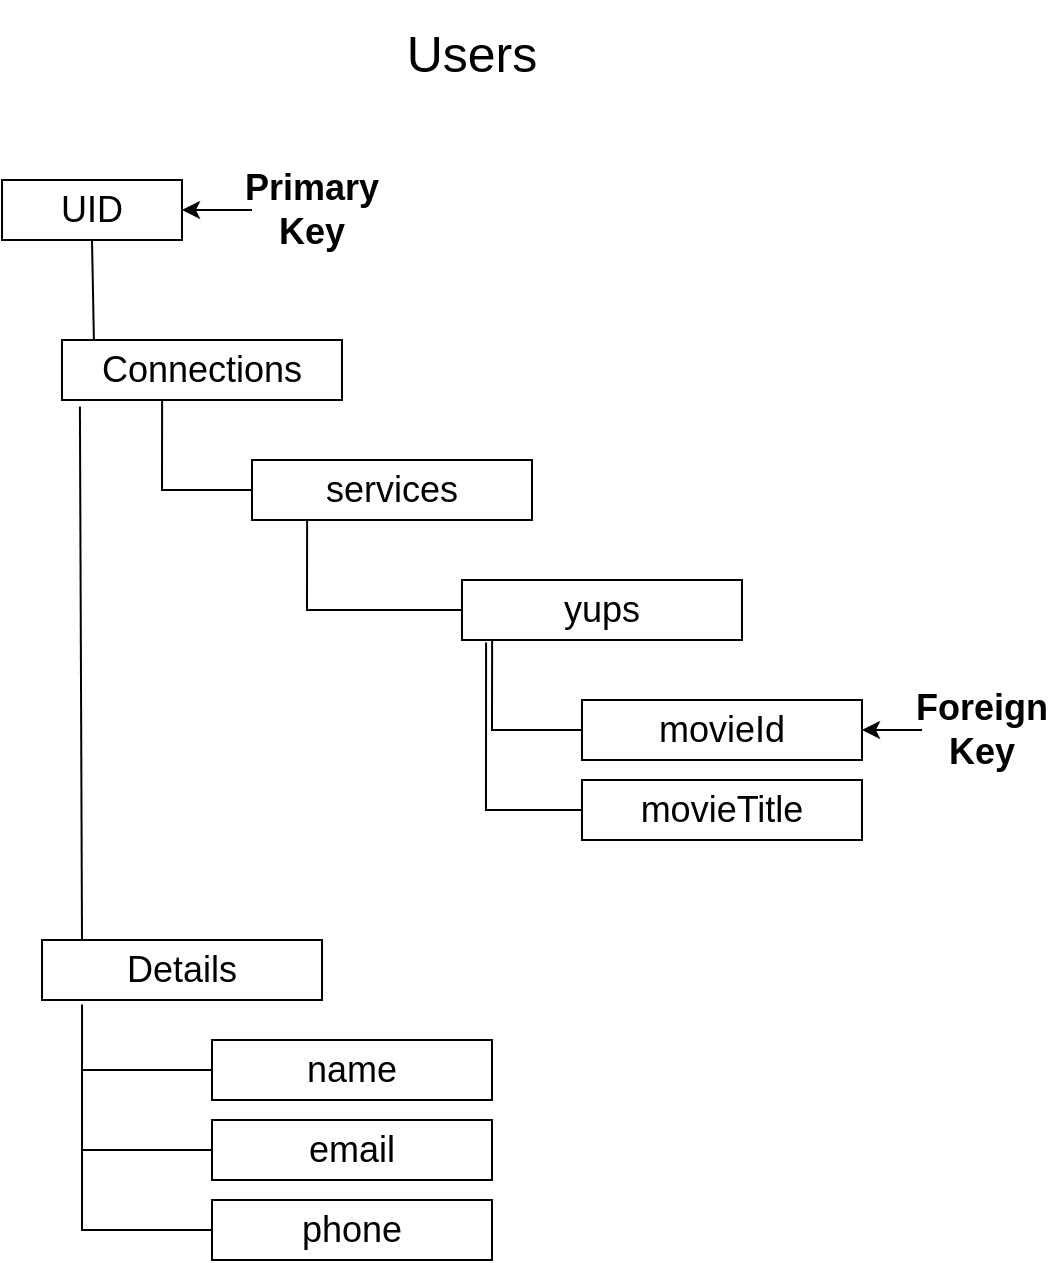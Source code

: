 <mxfile version="20.2.2" type="device" pages="8"><diagram id="tUFHQo6-YV1NL8-K_jSS" name="Page-1"><mxGraphModel dx="1422" dy="717" grid="1" gridSize="10" guides="1" tooltips="1" connect="1" arrows="1" fold="1" page="1" pageScale="1" pageWidth="850" pageHeight="1100" math="0" shadow="0"><root><mxCell id="0"/><mxCell id="1" parent="0"/><mxCell id="-geBlYIfYErY84jyrxgY-1" value="&lt;font style=&quot;font-size: 25px;&quot;&gt;Users&lt;/font&gt;" style="text;html=1;strokeColor=none;fillColor=none;align=center;verticalAlign=middle;whiteSpace=wrap;rounded=0;fontSize=30;" parent="1" vertex="1"><mxGeometry x="320" y="20" width="190" height="50" as="geometry"/></mxCell><mxCell id="-geBlYIfYErY84jyrxgY-15" value="UID" style="rounded=0;whiteSpace=wrap;html=1;fontSize=18;fontColor=none;" parent="1" vertex="1"><mxGeometry x="180" y="110" width="90" height="30" as="geometry"/></mxCell><mxCell id="-geBlYIfYErY84jyrxgY-16" value="Details" style="rounded=0;whiteSpace=wrap;html=1;fontSize=18;fontColor=none;" parent="1" vertex="1"><mxGeometry x="200" y="490" width="140" height="30" as="geometry"/></mxCell><mxCell id="-geBlYIfYErY84jyrxgY-17" value="Connections" style="rounded=0;whiteSpace=wrap;html=1;fontSize=18;fontColor=none;" parent="1" vertex="1"><mxGeometry x="210" y="190" width="140" height="30" as="geometry"/></mxCell><mxCell id="-geBlYIfYErY84jyrxgY-19" value="" style="endArrow=none;html=1;rounded=0;fontSize=18;fontColor=none;exitX=0.114;exitY=0;exitDx=0;exitDy=0;exitPerimeter=0;entryX=0.5;entryY=1;entryDx=0;entryDy=0;" parent="1" source="-geBlYIfYErY84jyrxgY-17" target="-geBlYIfYErY84jyrxgY-15" edge="1"><mxGeometry width="50" height="50" relative="1" as="geometry"><mxPoint x="460" y="130" as="sourcePoint"/><mxPoint x="226" y="160" as="targetPoint"/></mxGeometry></mxCell><mxCell id="-geBlYIfYErY84jyrxgY-21" value="name" style="rounded=0;whiteSpace=wrap;html=1;fontSize=18;fontColor=none;" parent="1" vertex="1"><mxGeometry x="285" y="540" width="140" height="30" as="geometry"/></mxCell><mxCell id="-geBlYIfYErY84jyrxgY-22" value="email" style="rounded=0;whiteSpace=wrap;html=1;fontSize=18;fontColor=none;" parent="1" vertex="1"><mxGeometry x="285" y="580" width="140" height="30" as="geometry"/></mxCell><mxCell id="-geBlYIfYErY84jyrxgY-23" value="phone" style="rounded=0;whiteSpace=wrap;html=1;fontSize=18;fontColor=none;" parent="1" vertex="1"><mxGeometry x="285" y="620" width="140" height="30" as="geometry"/></mxCell><mxCell id="-geBlYIfYErY84jyrxgY-26" value="" style="endArrow=none;html=1;rounded=0;fontSize=18;fontColor=none;entryX=0.064;entryY=1.108;entryDx=0;entryDy=0;entryPerimeter=0;" parent="1" target="-geBlYIfYErY84jyrxgY-17" edge="1"><mxGeometry width="50" height="50" relative="1" as="geometry"><mxPoint x="220" y="490" as="sourcePoint"/><mxPoint x="220.06" y="260" as="targetPoint"/></mxGeometry></mxCell><mxCell id="-geBlYIfYErY84jyrxgY-27" value="" style="endArrow=none;html=1;rounded=0;fontSize=18;fontColor=none;entryX=0.143;entryY=1.075;entryDx=0;entryDy=0;entryPerimeter=0;exitX=0;exitY=0.5;exitDx=0;exitDy=0;" parent="1" source="-geBlYIfYErY84jyrxgY-23" target="-geBlYIfYErY84jyrxgY-16" edge="1"><mxGeometry width="50" height="50" relative="1" as="geometry"><mxPoint x="220" y="588.74" as="sourcePoint"/><mxPoint x="220.06" y="540" as="targetPoint"/><Array as="points"><mxPoint x="220" y="635"/></Array></mxGeometry></mxCell><mxCell id="-geBlYIfYErY84jyrxgY-28" value="services" style="rounded=0;whiteSpace=wrap;html=1;fontSize=18;fontColor=none;" parent="1" vertex="1"><mxGeometry x="305" y="250" width="140" height="30" as="geometry"/></mxCell><mxCell id="-geBlYIfYErY84jyrxgY-29" value="yups" style="rounded=0;whiteSpace=wrap;html=1;fontSize=18;fontColor=none;" parent="1" vertex="1"><mxGeometry x="410" y="310" width="140" height="30" as="geometry"/></mxCell><mxCell id="-geBlYIfYErY84jyrxgY-30" value="movieId" style="rounded=0;whiteSpace=wrap;html=1;fontSize=18;fontColor=none;" parent="1" vertex="1"><mxGeometry x="470" y="370" width="140" height="30" as="geometry"/></mxCell><mxCell id="-geBlYIfYErY84jyrxgY-32" value="movieTitle" style="rounded=0;whiteSpace=wrap;html=1;fontSize=18;fontColor=none;" parent="1" vertex="1"><mxGeometry x="470" y="410" width="140" height="30" as="geometry"/></mxCell><mxCell id="-geBlYIfYErY84jyrxgY-34" value="" style="endArrow=none;html=1;rounded=0;fontSize=18;fontColor=none;entryX=0.086;entryY=1.042;entryDx=0;entryDy=0;entryPerimeter=0;exitX=0;exitY=0.5;exitDx=0;exitDy=0;" parent="1" source="-geBlYIfYErY84jyrxgY-32" target="-geBlYIfYErY84jyrxgY-29" edge="1"><mxGeometry width="50" height="50" relative="1" as="geometry"><mxPoint x="110" y="438.74" as="sourcePoint"/><mxPoint x="110.06" y="390" as="targetPoint"/><Array as="points"><mxPoint x="422" y="425"/></Array></mxGeometry></mxCell><mxCell id="-geBlYIfYErY84jyrxgY-36" value="" style="endArrow=none;html=1;rounded=0;fontSize=18;fontColor=none;entryX=0.678;entryY=1.042;entryDx=0;entryDy=0;entryPerimeter=0;exitX=0;exitY=0.5;exitDx=0;exitDy=0;" parent="1" source="-geBlYIfYErY84jyrxgY-28" edge="1"><mxGeometry width="50" height="50" relative="1" as="geometry"><mxPoint x="260" y="268.74" as="sourcePoint"/><mxPoint x="260.06" y="220" as="targetPoint"/><Array as="points"><mxPoint x="260" y="265"/></Array></mxGeometry></mxCell><mxCell id="-geBlYIfYErY84jyrxgY-37" value="" style="endArrow=none;html=1;rounded=0;fontSize=18;fontColor=none;entryX=0;entryY=0.5;entryDx=0;entryDy=0;" parent="1" target="-geBlYIfYErY84jyrxgY-22" edge="1"><mxGeometry width="50" height="50" relative="1" as="geometry"><mxPoint x="220" y="595" as="sourcePoint"/><mxPoint x="140.06" y="610" as="targetPoint"/></mxGeometry></mxCell><mxCell id="-geBlYIfYErY84jyrxgY-38" value="" style="endArrow=none;html=1;rounded=0;fontSize=18;fontColor=none;entryX=0;entryY=0.5;entryDx=0;entryDy=0;" parent="1" target="-geBlYIfYErY84jyrxgY-21" edge="1"><mxGeometry width="50" height="50" relative="1" as="geometry"><mxPoint x="220" y="555" as="sourcePoint"/><mxPoint x="180.06" y="540" as="targetPoint"/></mxGeometry></mxCell><mxCell id="-geBlYIfYErY84jyrxgY-39" value="" style="endArrow=none;html=1;rounded=0;fontSize=18;fontColor=none;entryX=0.678;entryY=1.042;entryDx=0;entryDy=0;entryPerimeter=0;exitX=0;exitY=0.5;exitDx=0;exitDy=0;" parent="1" source="-geBlYIfYErY84jyrxgY-29" edge="1"><mxGeometry width="50" height="50" relative="1" as="geometry"><mxPoint x="377.5" y="325" as="sourcePoint"/><mxPoint x="332.56" y="280" as="targetPoint"/><Array as="points"><mxPoint x="332.5" y="325"/></Array></mxGeometry></mxCell><mxCell id="-geBlYIfYErY84jyrxgY-40" value="" style="endArrow=none;html=1;rounded=0;fontSize=18;fontColor=none;entryX=0.678;entryY=1.042;entryDx=0;entryDy=0;entryPerimeter=0;exitX=0;exitY=0.5;exitDx=0;exitDy=0;" parent="1" edge="1"><mxGeometry width="50" height="50" relative="1" as="geometry"><mxPoint x="470" y="385" as="sourcePoint"/><mxPoint x="425.06" y="340" as="targetPoint"/><Array as="points"><mxPoint x="425" y="385"/></Array></mxGeometry></mxCell><mxCell id="-geBlYIfYErY84jyrxgY-45" style="edgeStyle=orthogonalEdgeStyle;rounded=0;orthogonalLoop=1;jettySize=auto;html=1;fontSize=18;fontColor=none;" parent="1" source="-geBlYIfYErY84jyrxgY-41" target="-geBlYIfYErY84jyrxgY-15" edge="1"><mxGeometry relative="1" as="geometry"/></mxCell><mxCell id="-geBlYIfYErY84jyrxgY-41" value="&lt;b&gt;Primary&lt;br&gt;Key&lt;br&gt;&lt;/b&gt;" style="text;html=1;strokeColor=none;fillColor=none;align=center;verticalAlign=middle;whiteSpace=wrap;rounded=0;fontSize=18;fontColor=none;" parent="1" vertex="1"><mxGeometry x="305" y="110" width="60" height="30" as="geometry"/></mxCell><mxCell id="-geBlYIfYErY84jyrxgY-44" style="edgeStyle=orthogonalEdgeStyle;rounded=0;orthogonalLoop=1;jettySize=auto;html=1;fontSize=18;fontColor=none;" parent="1" source="-geBlYIfYErY84jyrxgY-42" target="-geBlYIfYErY84jyrxgY-30" edge="1"><mxGeometry relative="1" as="geometry"/></mxCell><mxCell id="-geBlYIfYErY84jyrxgY-42" value="&lt;b&gt;Foreign&lt;br&gt;Key&lt;br&gt;&lt;/b&gt;" style="text;html=1;strokeColor=none;fillColor=none;align=center;verticalAlign=middle;whiteSpace=wrap;rounded=0;fontSize=18;fontColor=none;" parent="1" vertex="1"><mxGeometry x="640" y="370" width="60" height="30" as="geometry"/></mxCell></root></mxGraphModel></diagram><diagram id="KhcbpLx6g_wCQ4BWNBE-" name="Page-5"><mxGraphModel dx="1422" dy="717" grid="1" gridSize="10" guides="1" tooltips="1" connect="1" arrows="1" fold="1" page="1" pageScale="1" pageWidth="850" pageHeight="1100" math="0" shadow="0"><root><mxCell id="0"/><mxCell id="1" parent="0"/><mxCell id="2uhfiaL6-mFWggRlQ_oL-2" value="&lt;font style=&quot;font-size: 25px;&quot;&gt;Movies&lt;/font&gt;" style="text;html=1;strokeColor=none;fillColor=none;align=center;verticalAlign=middle;whiteSpace=wrap;rounded=0;fontSize=30;" parent="1" vertex="1"><mxGeometry x="320" y="30" width="190" height="50" as="geometry"/></mxCell><mxCell id="2uhfiaL6-mFWggRlQ_oL-3" value="MOVIEID" style="rounded=0;whiteSpace=wrap;html=1;fontSize=18;fontColor=none;" parent="1" vertex="1"><mxGeometry x="180" y="130" width="90" height="30" as="geometry"/></mxCell><mxCell id="2uhfiaL6-mFWggRlQ_oL-5" value="Services" style="rounded=0;whiteSpace=wrap;html=1;fontSize=18;fontColor=none;" parent="1" vertex="1"><mxGeometry x="210" y="210" width="140" height="30" as="geometry"/></mxCell><mxCell id="2uhfiaL6-mFWggRlQ_oL-6" value="" style="endArrow=none;html=1;rounded=0;fontSize=18;fontColor=none;exitX=0.114;exitY=0;exitDx=0;exitDy=0;exitPerimeter=0;entryX=0.5;entryY=1;entryDx=0;entryDy=0;" parent="1" source="2uhfiaL6-mFWggRlQ_oL-5" target="2uhfiaL6-mFWggRlQ_oL-3" edge="1"><mxGeometry width="50" height="50" relative="1" as="geometry"><mxPoint x="460" y="150" as="sourcePoint"/><mxPoint x="226" y="180" as="targetPoint"/></mxGeometry></mxCell><mxCell id="8njjm6W6-TPkjxhuneNX-5" style="edgeStyle=orthogonalEdgeStyle;rounded=0;orthogonalLoop=1;jettySize=auto;html=1;entryX=0;entryY=0.5;entryDx=0;entryDy=0;fontSize=18;fontColor=none;" parent="1" source="2uhfiaL6-mFWggRlQ_oL-12" target="8njjm6W6-TPkjxhuneNX-2" edge="1"><mxGeometry relative="1" as="geometry"/></mxCell><mxCell id="2uhfiaL6-mFWggRlQ_oL-12" value="chosenService" style="rounded=0;whiteSpace=wrap;html=1;fontSize=18;fontColor=none;" parent="1" vertex="1"><mxGeometry x="305" y="270" width="140" height="30" as="geometry"/></mxCell><mxCell id="2uhfiaL6-mFWggRlQ_oL-13" value="yups" style="rounded=0;whiteSpace=wrap;html=1;fontSize=18;fontColor=none;" parent="1" vertex="1"><mxGeometry x="410" y="330" width="140" height="30" as="geometry"/></mxCell><mxCell id="2uhfiaL6-mFWggRlQ_oL-14" value="movieId" style="rounded=0;whiteSpace=wrap;html=1;fontSize=18;fontColor=none;" parent="1" vertex="1"><mxGeometry x="470" y="390" width="140" height="30" as="geometry"/></mxCell><mxCell id="2uhfiaL6-mFWggRlQ_oL-17" value="" style="endArrow=none;html=1;rounded=0;fontSize=18;fontColor=none;entryX=0.678;entryY=1.042;entryDx=0;entryDy=0;entryPerimeter=0;exitX=0;exitY=0.5;exitDx=0;exitDy=0;" parent="1" source="2uhfiaL6-mFWggRlQ_oL-12" edge="1"><mxGeometry width="50" height="50" relative="1" as="geometry"><mxPoint x="260" y="288.74" as="sourcePoint"/><mxPoint x="260.06" y="240" as="targetPoint"/><Array as="points"><mxPoint x="260" y="285"/></Array></mxGeometry></mxCell><mxCell id="2uhfiaL6-mFWggRlQ_oL-20" value="" style="endArrow=none;html=1;rounded=0;fontSize=18;fontColor=none;entryX=0.678;entryY=1.042;entryDx=0;entryDy=0;entryPerimeter=0;exitX=0;exitY=0.5;exitDx=0;exitDy=0;" parent="1" source="2uhfiaL6-mFWggRlQ_oL-13" edge="1"><mxGeometry width="50" height="50" relative="1" as="geometry"><mxPoint x="377.5" y="345" as="sourcePoint"/><mxPoint x="332.56" y="300" as="targetPoint"/><Array as="points"><mxPoint x="332.5" y="345"/></Array></mxGeometry></mxCell><mxCell id="2uhfiaL6-mFWggRlQ_oL-21" value="" style="endArrow=none;html=1;rounded=0;fontSize=18;fontColor=none;entryX=0.678;entryY=1.042;entryDx=0;entryDy=0;entryPerimeter=0;exitX=0;exitY=0.5;exitDx=0;exitDy=0;" parent="1" edge="1"><mxGeometry width="50" height="50" relative="1" as="geometry"><mxPoint x="470" y="405" as="sourcePoint"/><mxPoint x="425.06" y="360" as="targetPoint"/><Array as="points"><mxPoint x="425" y="405"/></Array></mxGeometry></mxCell><mxCell id="2uhfiaL6-mFWggRlQ_oL-22" style="edgeStyle=orthogonalEdgeStyle;rounded=0;orthogonalLoop=1;jettySize=auto;html=1;fontSize=18;fontColor=none;" parent="1" source="2uhfiaL6-mFWggRlQ_oL-23" target="2uhfiaL6-mFWggRlQ_oL-3" edge="1"><mxGeometry relative="1" as="geometry"/></mxCell><mxCell id="2uhfiaL6-mFWggRlQ_oL-23" value="&lt;b&gt;Primary&lt;br&gt;Key&lt;br&gt;&lt;/b&gt;" style="text;html=1;strokeColor=none;fillColor=none;align=center;verticalAlign=middle;whiteSpace=wrap;rounded=0;fontSize=18;fontColor=none;" parent="1" vertex="1"><mxGeometry x="305" y="130" width="60" height="30" as="geometry"/></mxCell><mxCell id="2uhfiaL6-mFWggRlQ_oL-24" style="edgeStyle=orthogonalEdgeStyle;rounded=0;orthogonalLoop=1;jettySize=auto;html=1;fontSize=18;fontColor=none;" parent="1" source="2uhfiaL6-mFWggRlQ_oL-25" target="2uhfiaL6-mFWggRlQ_oL-14" edge="1"><mxGeometry relative="1" as="geometry"/></mxCell><mxCell id="2uhfiaL6-mFWggRlQ_oL-25" value="&lt;b&gt;Foreign&lt;br&gt;Key&lt;br&gt;&lt;/b&gt;" style="text;html=1;strokeColor=none;fillColor=none;align=center;verticalAlign=middle;whiteSpace=wrap;rounded=0;fontSize=18;fontColor=none;" parent="1" vertex="1"><mxGeometry x="640" y="390" width="60" height="30" as="geometry"/></mxCell><mxCell id="8njjm6W6-TPkjxhuneNX-1" value="Services" style="swimlane;fontStyle=0;childLayout=stackLayout;horizontal=1;startSize=30;horizontalStack=0;resizeParent=1;resizeParentMax=0;resizeLast=0;collapsible=1;marginBottom=0;fontSize=18;fontColor=none;" parent="1" vertex="1"><mxGeometry x="520" y="130" width="140" height="120" as="geometry"/></mxCell><mxCell id="8njjm6W6-TPkjxhuneNX-2" value="Netflix" style="text;strokeColor=none;fillColor=none;align=left;verticalAlign=middle;spacingLeft=4;spacingRight=4;overflow=hidden;points=[[0,0.5],[1,0.5]];portConstraint=eastwest;rotatable=0;fontSize=18;fontColor=none;" parent="8njjm6W6-TPkjxhuneNX-1" vertex="1"><mxGeometry y="30" width="140" height="30" as="geometry"/></mxCell><mxCell id="8njjm6W6-TPkjxhuneNX-3" value="Disney" style="text;strokeColor=none;fillColor=none;align=left;verticalAlign=middle;spacingLeft=4;spacingRight=4;overflow=hidden;points=[[0,0.5],[1,0.5]];portConstraint=eastwest;rotatable=0;fontSize=18;fontColor=none;" parent="8njjm6W6-TPkjxhuneNX-1" vertex="1"><mxGeometry y="60" width="140" height="30" as="geometry"/></mxCell><mxCell id="8njjm6W6-TPkjxhuneNX-4" value="Prime" style="text;strokeColor=none;fillColor=none;align=left;verticalAlign=middle;spacingLeft=4;spacingRight=4;overflow=hidden;points=[[0,0.5],[1,0.5]];portConstraint=eastwest;rotatable=0;fontSize=18;fontColor=none;" parent="8njjm6W6-TPkjxhuneNX-1" vertex="1"><mxGeometry y="90" width="140" height="30" as="geometry"/></mxCell></root></mxGraphModel></diagram><diagram id="-PBw6bZeZZ5N4Xlt2fIv" name="Page-6"><mxGraphModel dx="1422" dy="645" grid="1" gridSize="10" guides="1" tooltips="1" connect="1" arrows="1" fold="1" page="1" pageScale="1" pageWidth="850" pageHeight="1100" math="0" shadow="0"><root><mxCell id="0"/><mxCell id="1" parent="0"/><mxCell id="wfEcoO4QcRYKqPXxpSep-2" value="&lt;font style=&quot;font-size: 25px;&quot;&gt;Matches&lt;/font&gt;" style="text;html=1;strokeColor=none;fillColor=none;align=center;verticalAlign=middle;whiteSpace=wrap;rounded=0;fontSize=30;" parent="1" vertex="1"><mxGeometry x="310" y="30" width="190" height="50" as="geometry"/></mxCell><mxCell id="wfEcoO4QcRYKqPXxpSep-3" value="UID" style="rounded=0;whiteSpace=wrap;html=1;fontSize=18;fontColor=none;" parent="1" vertex="1"><mxGeometry x="170" y="120" width="90" height="30" as="geometry"/></mxCell><mxCell id="wfEcoO4QcRYKqPXxpSep-5" value="Connections" style="rounded=0;whiteSpace=wrap;html=1;fontSize=18;fontColor=none;" parent="1" vertex="1"><mxGeometry x="200" y="200" width="140" height="30" as="geometry"/></mxCell><mxCell id="wfEcoO4QcRYKqPXxpSep-6" value="" style="endArrow=none;html=1;rounded=0;fontSize=18;fontColor=none;exitX=0.114;exitY=0;exitDx=0;exitDy=0;exitPerimeter=0;entryX=0.5;entryY=1;entryDx=0;entryDy=0;" parent="1" source="wfEcoO4QcRYKqPXxpSep-5" target="wfEcoO4QcRYKqPXxpSep-3" edge="1"><mxGeometry width="50" height="50" relative="1" as="geometry"><mxPoint x="450" y="140" as="sourcePoint"/><mxPoint x="216" y="170" as="targetPoint"/></mxGeometry></mxCell><mxCell id="wfEcoO4QcRYKqPXxpSep-12" value="services" style="rounded=0;whiteSpace=wrap;html=1;fontSize=18;fontColor=none;" parent="1" vertex="1"><mxGeometry x="295" y="260" width="140" height="30" as="geometry"/></mxCell><mxCell id="wfEcoO4QcRYKqPXxpSep-13" value="yups" style="rounded=0;whiteSpace=wrap;html=1;fontSize=18;fontColor=none;" parent="1" vertex="1"><mxGeometry x="400" y="320" width="140" height="30" as="geometry"/></mxCell><mxCell id="wfEcoO4QcRYKqPXxpSep-14" value="movieId" style="rounded=0;whiteSpace=wrap;html=1;fontSize=18;fontColor=none;" parent="1" vertex="1"><mxGeometry x="460" y="380" width="140" height="30" as="geometry"/></mxCell><mxCell id="wfEcoO4QcRYKqPXxpSep-15" value="movieTitle" style="rounded=0;whiteSpace=wrap;html=1;fontSize=18;fontColor=none;" parent="1" vertex="1"><mxGeometry x="460" y="420" width="140" height="30" as="geometry"/></mxCell><mxCell id="wfEcoO4QcRYKqPXxpSep-16" value="" style="endArrow=none;html=1;rounded=0;fontSize=18;fontColor=none;entryX=0.086;entryY=1.042;entryDx=0;entryDy=0;entryPerimeter=0;exitX=0;exitY=0.5;exitDx=0;exitDy=0;" parent="1" source="wfEcoO4QcRYKqPXxpSep-15" target="wfEcoO4QcRYKqPXxpSep-13" edge="1"><mxGeometry width="50" height="50" relative="1" as="geometry"><mxPoint x="100" y="448.74" as="sourcePoint"/><mxPoint x="100.06" y="400" as="targetPoint"/><Array as="points"><mxPoint x="412" y="435"/></Array></mxGeometry></mxCell><mxCell id="wfEcoO4QcRYKqPXxpSep-17" value="" style="endArrow=none;html=1;rounded=0;fontSize=18;fontColor=none;entryX=0.678;entryY=1.042;entryDx=0;entryDy=0;entryPerimeter=0;exitX=0;exitY=0.5;exitDx=0;exitDy=0;" parent="1" source="wfEcoO4QcRYKqPXxpSep-12" edge="1"><mxGeometry width="50" height="50" relative="1" as="geometry"><mxPoint x="250" y="278.74" as="sourcePoint"/><mxPoint x="250.06" y="230" as="targetPoint"/><Array as="points"><mxPoint x="250" y="275"/></Array></mxGeometry></mxCell><mxCell id="wfEcoO4QcRYKqPXxpSep-20" value="" style="endArrow=none;html=1;rounded=0;fontSize=18;fontColor=none;entryX=0.678;entryY=1.042;entryDx=0;entryDy=0;entryPerimeter=0;exitX=0;exitY=0.5;exitDx=0;exitDy=0;" parent="1" source="wfEcoO4QcRYKqPXxpSep-13" edge="1"><mxGeometry width="50" height="50" relative="1" as="geometry"><mxPoint x="367.5" y="335" as="sourcePoint"/><mxPoint x="322.56" y="290" as="targetPoint"/><Array as="points"><mxPoint x="322.5" y="335"/></Array></mxGeometry></mxCell><mxCell id="wfEcoO4QcRYKqPXxpSep-21" value="" style="endArrow=none;html=1;rounded=0;fontSize=18;fontColor=none;entryX=0.678;entryY=1.042;entryDx=0;entryDy=0;entryPerimeter=0;exitX=0;exitY=0.5;exitDx=0;exitDy=0;" parent="1" edge="1"><mxGeometry width="50" height="50" relative="1" as="geometry"><mxPoint x="460" y="395" as="sourcePoint"/><mxPoint x="415.06" y="350" as="targetPoint"/><Array as="points"><mxPoint x="415" y="395"/></Array></mxGeometry></mxCell><mxCell id="wfEcoO4QcRYKqPXxpSep-22" style="edgeStyle=orthogonalEdgeStyle;rounded=0;orthogonalLoop=1;jettySize=auto;html=1;fontSize=18;fontColor=none;" parent="1" source="wfEcoO4QcRYKqPXxpSep-23" target="wfEcoO4QcRYKqPXxpSep-3" edge="1"><mxGeometry relative="1" as="geometry"/></mxCell><mxCell id="wfEcoO4QcRYKqPXxpSep-23" value="&lt;b&gt;Primary&lt;br&gt;Key&lt;br&gt;&lt;/b&gt;" style="text;html=1;strokeColor=none;fillColor=none;align=center;verticalAlign=middle;whiteSpace=wrap;rounded=0;fontSize=18;fontColor=none;" parent="1" vertex="1"><mxGeometry x="295" y="120" width="60" height="30" as="geometry"/></mxCell><mxCell id="wfEcoO4QcRYKqPXxpSep-24" style="edgeStyle=orthogonalEdgeStyle;rounded=0;orthogonalLoop=1;jettySize=auto;html=1;fontSize=18;fontColor=none;" parent="1" source="wfEcoO4QcRYKqPXxpSep-25" target="wfEcoO4QcRYKqPXxpSep-14" edge="1"><mxGeometry relative="1" as="geometry"/></mxCell><mxCell id="wfEcoO4QcRYKqPXxpSep-25" value="&lt;b&gt;Foreign&lt;br&gt;Key&lt;br&gt;&lt;/b&gt;" style="text;html=1;strokeColor=none;fillColor=none;align=center;verticalAlign=middle;whiteSpace=wrap;rounded=0;fontSize=18;fontColor=none;" parent="1" vertex="1"><mxGeometry x="630" y="380" width="60" height="30" as="geometry"/></mxCell></root></mxGraphModel></diagram><diagram id="nzTXymXLs7-IoYtioCTx" name="Page-2"><mxGraphModel dx="2272" dy="717" grid="1" gridSize="10" guides="1" tooltips="1" connect="1" arrows="1" fold="1" page="1" pageScale="1" pageWidth="850" pageHeight="1100" math="0" shadow="0"><root><mxCell id="0"/><mxCell id="1" parent="0"/><mxCell id="AZgV0DpqMTQEIAzRF9kN-1" value="&lt;font style=&quot;font-size: 40px;&quot;&gt;DFDs for Application&lt;/font&gt;" style="text;html=1;strokeColor=none;fillColor=none;align=center;verticalAlign=middle;whiteSpace=wrap;rounded=0;fontSize=30;" parent="1" vertex="1"><mxGeometry x="210" width="400" height="80" as="geometry"/></mxCell><mxCell id="AZgV0DpqMTQEIAzRF9kN-4" value="" style="ellipse;html=1;shape=startState;fillColor=#000000;strokeColor=#ff0000;" parent="1" vertex="1"><mxGeometry x="390" y="210" width="30" height="30" as="geometry"/></mxCell><mxCell id="AZgV0DpqMTQEIAzRF9kN-5" value="" style="edgeStyle=orthogonalEdgeStyle;html=1;verticalAlign=bottom;endArrow=open;endSize=8;strokeColor=#ff0000;rounded=0;" parent="1" source="AZgV0DpqMTQEIAzRF9kN-4" edge="1"><mxGeometry relative="1" as="geometry"><mxPoint x="405" y="300" as="targetPoint"/></mxGeometry></mxCell><mxCell id="AZgV0DpqMTQEIAzRF9kN-6" value="Launch" style="text;align=center;fontStyle=1;verticalAlign=middle;spacingLeft=3;spacingRight=3;strokeColor=none;rotatable=0;points=[[0,0.5],[1,0.5]];portConstraint=eastwest;" parent="1" vertex="1"><mxGeometry x="365" y="184" width="80" height="26" as="geometry"/></mxCell><mxCell id="AZgV0DpqMTQEIAzRF9kN-23" style="edgeStyle=orthogonalEdgeStyle;rounded=0;orthogonalLoop=1;jettySize=auto;html=1;entryX=0.5;entryY=0;entryDx=0;entryDy=0;fontSize=13;" parent="1" source="AZgV0DpqMTQEIAzRF9kN-7" target="AZgV0DpqMTQEIAzRF9kN-8" edge="1"><mxGeometry relative="1" as="geometry"/></mxCell><mxCell id="AZgV0DpqMTQEIAzRF9kN-7" value="&lt;font style=&quot;font-size: 15px;&quot;&gt;Display Landing Page&lt;/font&gt;" style="html=1;" parent="1" vertex="1"><mxGeometry x="310" y="300" width="190" height="50" as="geometry"/></mxCell><mxCell id="AZgV0DpqMTQEIAzRF9kN-24" style="edgeStyle=orthogonalEdgeStyle;rounded=0;orthogonalLoop=1;jettySize=auto;html=1;entryX=0.5;entryY=0;entryDx=0;entryDy=0;fontSize=13;" parent="1" source="AZgV0DpqMTQEIAzRF9kN-8" target="AZgV0DpqMTQEIAzRF9kN-11" edge="1"><mxGeometry relative="1" as="geometry"/></mxCell><mxCell id="AZgV0DpqMTQEIAzRF9kN-25" style="edgeStyle=orthogonalEdgeStyle;rounded=0;orthogonalLoop=1;jettySize=auto;html=1;entryX=0.546;entryY=-0.032;entryDx=0;entryDy=0;entryPerimeter=0;fontSize=13;" parent="1" source="AZgV0DpqMTQEIAzRF9kN-8" target="AZgV0DpqMTQEIAzRF9kN-12" edge="1"><mxGeometry relative="1" as="geometry"/></mxCell><mxCell id="AZgV0DpqMTQEIAzRF9kN-8" value="" style="rhombus;whiteSpace=wrap;html=1;" parent="1" vertex="1"><mxGeometry x="365" y="410" width="80" height="30" as="geometry"/></mxCell><mxCell id="AZgV0DpqMTQEIAzRF9kN-9" value="&lt;font style=&quot;font-size: 13px;&quot;&gt;User selects Register&lt;/font&gt;" style="text;html=1;strokeColor=none;fillColor=none;align=center;verticalAlign=middle;whiteSpace=wrap;rounded=0;" parent="1" vertex="1"><mxGeometry x="190" y="370" width="100" height="30" as="geometry"/></mxCell><mxCell id="AZgV0DpqMTQEIAzRF9kN-10" value="&lt;font style=&quot;font-size: 13px;&quot;&gt;User selects Login&lt;/font&gt;" style="text;html=1;strokeColor=none;fillColor=none;align=center;verticalAlign=middle;whiteSpace=wrap;rounded=0;" parent="1" vertex="1"><mxGeometry x="512.5" y="370" width="100" height="30" as="geometry"/></mxCell><mxCell id="_TKpQWKVX2HKx9IpHVcL-4" style="edgeStyle=orthogonalEdgeStyle;rounded=0;orthogonalLoop=1;jettySize=auto;html=1;entryX=0.5;entryY=0;entryDx=0;entryDy=0;fontSize=13;" parent="1" source="AZgV0DpqMTQEIAzRF9kN-11" target="AZgV0DpqMTQEIAzRF9kN-14" edge="1"><mxGeometry relative="1" as="geometry"/></mxCell><mxCell id="AZgV0DpqMTQEIAzRF9kN-11" value="&lt;font style=&quot;font-size: 15px;&quot;&gt;Sign Up Screen&lt;/font&gt;" style="html=1;" parent="1" vertex="1"><mxGeometry x="40" y="470" width="190" height="50" as="geometry"/></mxCell><mxCell id="_TKpQWKVX2HKx9IpHVcL-8" style="edgeStyle=orthogonalEdgeStyle;rounded=0;orthogonalLoop=1;jettySize=auto;html=1;fontSize=13;" parent="1" source="AZgV0DpqMTQEIAzRF9kN-12" target="AZgV0DpqMTQEIAzRF9kN-26" edge="1"><mxGeometry relative="1" as="geometry"/></mxCell><mxCell id="AZgV0DpqMTQEIAzRF9kN-12" value="&lt;font style=&quot;font-size: 15px;&quot;&gt;Display Login Screen&lt;/font&gt;" style="html=1;" parent="1" vertex="1"><mxGeometry x="620" y="480" width="190" height="50" as="geometry"/></mxCell><mxCell id="AZgV0DpqMTQEIAzRF9kN-13" value="&lt;font style=&quot;font-size: 13px;&quot;&gt;User has an account already?&lt;/font&gt;" style="text;html=1;strokeColor=none;fillColor=none;align=center;verticalAlign=middle;whiteSpace=wrap;rounded=0;" parent="1" vertex="1"><mxGeometry x="170" y="530" width="110" height="30" as="geometry"/></mxCell><mxCell id="_TKpQWKVX2HKx9IpHVcL-3" style="edgeStyle=orthogonalEdgeStyle;rounded=0;orthogonalLoop=1;jettySize=auto;html=1;entryX=0.5;entryY=0;entryDx=0;entryDy=0;fontSize=13;" parent="1" source="AZgV0DpqMTQEIAzRF9kN-14" target="AZgV0DpqMTQEIAzRF9kN-17" edge="1"><mxGeometry relative="1" as="geometry"/></mxCell><mxCell id="_TKpQWKVX2HKx9IpHVcL-5" style="edgeStyle=orthogonalEdgeStyle;rounded=0;orthogonalLoop=1;jettySize=auto;html=1;entryX=0.5;entryY=0;entryDx=0;entryDy=0;fontSize=13;" parent="1" source="AZgV0DpqMTQEIAzRF9kN-14" target="AZgV0DpqMTQEIAzRF9kN-19" edge="1"><mxGeometry relative="1" as="geometry"/></mxCell><mxCell id="AZgV0DpqMTQEIAzRF9kN-14" value="" style="rhombus;whiteSpace=wrap;html=1;" parent="1" vertex="1"><mxGeometry x="95" y="580" width="80" height="30" as="geometry"/></mxCell><mxCell id="AZgV0DpqMTQEIAzRF9kN-15" value="&lt;font style=&quot;font-size: 13px;&quot;&gt;True&lt;/font&gt;" style="text;html=1;strokeColor=none;fillColor=none;align=center;verticalAlign=middle;whiteSpace=wrap;rounded=0;" parent="1" vertex="1"><mxGeometry x="-50" y="530" width="100" height="30" as="geometry"/></mxCell><mxCell id="AZgV0DpqMTQEIAzRF9kN-16" value="&lt;font style=&quot;font-size: 13px;&quot;&gt;False&lt;/font&gt;" style="text;html=1;strokeColor=none;fillColor=none;align=center;verticalAlign=middle;whiteSpace=wrap;rounded=0;" parent="1" vertex="1"><mxGeometry x="175" y="640" width="100" height="30" as="geometry"/></mxCell><mxCell id="AZgV0DpqMTQEIAzRF9kN-17" value="&lt;font style=&quot;font-size: 15px;&quot;&gt;Display an &lt;br&gt;Error message&lt;/font&gt;" style="html=1;" parent="1" vertex="1"><mxGeometry x="-190" y="690" width="130" height="50" as="geometry"/></mxCell><mxCell id="_TKpQWKVX2HKx9IpHVcL-6" style="edgeStyle=orthogonalEdgeStyle;rounded=0;orthogonalLoop=1;jettySize=auto;html=1;entryX=0.5;entryY=0;entryDx=0;entryDy=0;fontSize=13;" parent="1" source="AZgV0DpqMTQEIAzRF9kN-19" target="AZgV0DpqMTQEIAzRF9kN-21" edge="1"><mxGeometry relative="1" as="geometry"/></mxCell><mxCell id="AZgV0DpqMTQEIAzRF9kN-19" value="&lt;font style=&quot;font-size: 15px;&quot;&gt;Sign Up Screen&lt;/font&gt;" style="html=1;" parent="1" vertex="1"><mxGeometry x="40" y="690" width="190" height="50" as="geometry"/></mxCell><mxCell id="_TKpQWKVX2HKx9IpHVcL-1" style="edgeStyle=orthogonalEdgeStyle;rounded=0;orthogonalLoop=1;jettySize=auto;html=1;entryX=0;entryY=0.5;entryDx=0;entryDy=0;fontSize=13;" parent="1" source="AZgV0DpqMTQEIAzRF9kN-20" target="AZgV0DpqMTQEIAzRF9kN-22" edge="1"><mxGeometry relative="1" as="geometry"/></mxCell><mxCell id="AZgV0DpqMTQEIAzRF9kN-20" value="&lt;font style=&quot;font-size: 15px;&quot;&gt;Validate Account&lt;/font&gt;" style="html=1;" parent="1" vertex="1"><mxGeometry x="40" y="950" width="190" height="50" as="geometry"/></mxCell><mxCell id="_TKpQWKVX2HKx9IpHVcL-7" style="edgeStyle=orthogonalEdgeStyle;rounded=0;orthogonalLoop=1;jettySize=auto;html=1;entryX=0.5;entryY=0;entryDx=0;entryDy=0;fontSize=13;" parent="1" source="AZgV0DpqMTQEIAzRF9kN-21" target="AZgV0DpqMTQEIAzRF9kN-20" edge="1"><mxGeometry relative="1" as="geometry"/></mxCell><mxCell id="AZgV0DpqMTQEIAzRF9kN-21" value="&lt;font style=&quot;font-size: 15px;&quot;&gt;Send SMS Confirmation&lt;/font&gt;" style="html=1;" parent="1" vertex="1"><mxGeometry x="40" y="820" width="190" height="50" as="geometry"/></mxCell><mxCell id="_TKpQWKVX2HKx9IpHVcL-2" style="edgeStyle=orthogonalEdgeStyle;rounded=0;orthogonalLoop=1;jettySize=auto;html=1;entryX=0;entryY=0.5;entryDx=0;entryDy=0;fontSize=13;exitX=0.5;exitY=0;exitDx=0;exitDy=0;" parent="1" source="AZgV0DpqMTQEIAzRF9kN-22" target="AZgV0DpqMTQEIAzRF9kN-12" edge="1"><mxGeometry relative="1" as="geometry"/></mxCell><mxCell id="AZgV0DpqMTQEIAzRF9kN-22" value="" style="rhombus;whiteSpace=wrap;html=1;" parent="1" vertex="1"><mxGeometry x="365" y="960" width="80" height="30" as="geometry"/></mxCell><mxCell id="_TKpQWKVX2HKx9IpHVcL-9" style="edgeStyle=orthogonalEdgeStyle;rounded=0;orthogonalLoop=1;jettySize=auto;html=1;entryX=0.469;entryY=-0.011;entryDx=0;entryDy=0;entryPerimeter=0;fontSize=13;" parent="1" source="AZgV0DpqMTQEIAzRF9kN-26" target="AZgV0DpqMTQEIAzRF9kN-29" edge="1"><mxGeometry relative="1" as="geometry"/></mxCell><mxCell id="_TKpQWKVX2HKx9IpHVcL-19" style="edgeStyle=orthogonalEdgeStyle;rounded=0;orthogonalLoop=1;jettySize=auto;html=1;entryX=0;entryY=0.5;entryDx=0;entryDy=0;fontSize=13;" parent="1" source="AZgV0DpqMTQEIAzRF9kN-26" target="_TKpQWKVX2HKx9IpHVcL-18" edge="1"><mxGeometry relative="1" as="geometry"/></mxCell><mxCell id="AZgV0DpqMTQEIAzRF9kN-26" value="" style="rhombus;whiteSpace=wrap;html=1;" parent="1" vertex="1"><mxGeometry x="675" y="590" width="80" height="30" as="geometry"/></mxCell><mxCell id="AZgV0DpqMTQEIAzRF9kN-27" value="&lt;font style=&quot;font-size: 13px;&quot;&gt;Is a Valid User?&lt;/font&gt;" style="text;html=1;strokeColor=none;fillColor=none;align=center;verticalAlign=middle;whiteSpace=wrap;rounded=0;" parent="1" vertex="1"><mxGeometry x="590" y="550" width="110" height="30" as="geometry"/></mxCell><mxCell id="AZgV0DpqMTQEIAzRF9kN-28" value="&lt;font style=&quot;font-size: 13px;&quot;&gt;True&lt;/font&gt;" style="text;html=1;strokeColor=none;fillColor=none;align=center;verticalAlign=middle;whiteSpace=wrap;rounded=0;" parent="1" vertex="1"><mxGeometry x="600" y="640" width="100" height="30" as="geometry"/></mxCell><mxCell id="_TKpQWKVX2HKx9IpHVcL-16" style="edgeStyle=orthogonalEdgeStyle;rounded=0;orthogonalLoop=1;jettySize=auto;html=1;entryX=0.5;entryY=0;entryDx=0;entryDy=0;fontSize=13;" parent="1" source="AZgV0DpqMTQEIAzRF9kN-29" target="_TKpQWKVX2HKx9IpHVcL-14" edge="1"><mxGeometry relative="1" as="geometry"/></mxCell><mxCell id="AZgV0DpqMTQEIAzRF9kN-29" value="&lt;font style=&quot;font-size: 15px;&quot;&gt;Retrieve Account Info&lt;/font&gt;" style="html=1;" parent="1" vertex="1"><mxGeometry x="625" y="690" width="190" height="50" as="geometry"/></mxCell><mxCell id="_TKpQWKVX2HKx9IpHVcL-29" style="edgeStyle=orthogonalEdgeStyle;rounded=0;orthogonalLoop=1;jettySize=auto;html=1;entryX=0.5;entryY=0;entryDx=0;entryDy=0;fontSize=30;" parent="1" source="AZgV0DpqMTQEIAzRF9kN-30" target="_TKpQWKVX2HKx9IpHVcL-28" edge="1"><mxGeometry relative="1" as="geometry"/></mxCell><mxCell id="AZgV0DpqMTQEIAzRF9kN-30" value="&lt;font style=&quot;font-size: 15px;&quot;&gt;Display Welcome Page&lt;/font&gt;" style="html=1;" parent="1" vertex="1"><mxGeometry x="625" y="950" width="190" height="50" as="geometry"/></mxCell><mxCell id="AZgV0DpqMTQEIAzRF9kN-32" value="&lt;font style=&quot;font-size: 13px;&quot;&gt;False&lt;/font&gt;" style="text;html=1;strokeColor=none;fillColor=none;align=center;verticalAlign=middle;whiteSpace=wrap;rounded=0;" parent="1" vertex="1"><mxGeometry x="740" y="550" width="100" height="40" as="geometry"/></mxCell><mxCell id="_TKpQWKVX2HKx9IpHVcL-11" value="&lt;font style=&quot;font-size: 13px;&quot;&gt;Has User logged in recently?&lt;/font&gt;" style="text;html=1;strokeColor=none;fillColor=none;align=center;verticalAlign=middle;whiteSpace=wrap;rounded=0;" parent="1" vertex="1"><mxGeometry x="580" y="770" width="110" height="30" as="geometry"/></mxCell><mxCell id="_TKpQWKVX2HKx9IpHVcL-12" value="&lt;font style=&quot;font-size: 13px;&quot;&gt;True&lt;/font&gt;" style="text;html=1;strokeColor=none;fillColor=none;align=center;verticalAlign=middle;whiteSpace=wrap;rounded=0;" parent="1" vertex="1"><mxGeometry x="600" y="880" width="100" height="30" as="geometry"/></mxCell><mxCell id="_TKpQWKVX2HKx9IpHVcL-13" value="&lt;font style=&quot;font-size: 13px;&quot;&gt;False&lt;/font&gt;" style="text;html=1;strokeColor=none;fillColor=none;align=center;verticalAlign=middle;whiteSpace=wrap;rounded=0;" parent="1" vertex="1"><mxGeometry x="730" y="790" width="100" height="30" as="geometry"/></mxCell><mxCell id="_TKpQWKVX2HKx9IpHVcL-23" style="edgeStyle=orthogonalEdgeStyle;rounded=0;orthogonalLoop=1;jettySize=auto;html=1;entryX=0.5;entryY=0;entryDx=0;entryDy=0;fontSize=13;" parent="1" source="_TKpQWKVX2HKx9IpHVcL-14" target="AZgV0DpqMTQEIAzRF9kN-30" edge="1"><mxGeometry relative="1" as="geometry"/></mxCell><mxCell id="_TKpQWKVX2HKx9IpHVcL-24" style="edgeStyle=orthogonalEdgeStyle;rounded=0;orthogonalLoop=1;jettySize=auto;html=1;entryX=0;entryY=0.5;entryDx=0;entryDy=0;fontSize=13;" parent="1" source="_TKpQWKVX2HKx9IpHVcL-14" target="_TKpQWKVX2HKx9IpHVcL-15" edge="1"><mxGeometry relative="1" as="geometry"/></mxCell><mxCell id="_TKpQWKVX2HKx9IpHVcL-14" value="" style="rhombus;whiteSpace=wrap;html=1;" parent="1" vertex="1"><mxGeometry x="680" y="830" width="80" height="30" as="geometry"/></mxCell><mxCell id="_TKpQWKVX2HKx9IpHVcL-15" value="&lt;font style=&quot;font-size: 15px;&quot;&gt;Display Login Info Page&lt;/font&gt;" style="html=1;" parent="1" vertex="1"><mxGeometry x="950" y="820" width="190" height="50" as="geometry"/></mxCell><mxCell id="_TKpQWKVX2HKx9IpHVcL-21" style="edgeStyle=orthogonalEdgeStyle;rounded=0;orthogonalLoop=1;jettySize=auto;html=1;fontSize=13;" parent="1" source="_TKpQWKVX2HKx9IpHVcL-18" target="_TKpQWKVX2HKx9IpHVcL-20" edge="1"><mxGeometry relative="1" as="geometry"/></mxCell><mxCell id="gZ7knIoZYyCghN1BcNcC-1" style="edgeStyle=orthogonalEdgeStyle;rounded=0;orthogonalLoop=1;jettySize=auto;html=1;entryX=0.5;entryY=0;entryDx=0;entryDy=0;fontSize=15;" parent="1" source="_TKpQWKVX2HKx9IpHVcL-18" target="_TKpQWKVX2HKx9IpHVcL-25" edge="1"><mxGeometry relative="1" as="geometry"/></mxCell><mxCell id="_TKpQWKVX2HKx9IpHVcL-18" value="&lt;font style=&quot;font-size: 15px;&quot;&gt;Forgot Password?&lt;/font&gt;" style="html=1;" parent="1" vertex="1"><mxGeometry x="950" y="580" width="190" height="50" as="geometry"/></mxCell><mxCell id="Q-6x76AFIIdPpEUfEiNm-2" style="edgeStyle=orthogonalEdgeStyle;rounded=0;orthogonalLoop=1;jettySize=auto;html=1;entryX=0.5;entryY=1;entryDx=0;entryDy=0;fontSize=16;" parent="1" source="_TKpQWKVX2HKx9IpHVcL-20" target="Q-6x76AFIIdPpEUfEiNm-1" edge="1"><mxGeometry relative="1" as="geometry"/></mxCell><mxCell id="_TKpQWKVX2HKx9IpHVcL-20" value="&amp;nbsp;" style="rhombus;whiteSpace=wrap;html=1;" parent="1" vertex="1"><mxGeometry x="1005" y="470" width="80" height="30" as="geometry"/></mxCell><mxCell id="gZ7knIoZYyCghN1BcNcC-2" style="edgeStyle=orthogonalEdgeStyle;rounded=0;orthogonalLoop=1;jettySize=auto;html=1;entryX=0.5;entryY=0;entryDx=0;entryDy=0;fontSize=15;" parent="1" source="_TKpQWKVX2HKx9IpHVcL-25" target="_TKpQWKVX2HKx9IpHVcL-15" edge="1"><mxGeometry relative="1" as="geometry"/></mxCell><mxCell id="_TKpQWKVX2HKx9IpHVcL-25" value="&amp;nbsp;" style="rhombus;whiteSpace=wrap;html=1;" parent="1" vertex="1"><mxGeometry x="1005" y="710" width="80" height="30" as="geometry"/></mxCell><mxCell id="_TKpQWKVX2HKx9IpHVcL-27" value="&lt;font style=&quot;font-size: 30px;&quot;&gt;DFD for Login and Register&lt;/font&gt;" style="text;html=1;strokeColor=none;fillColor=none;align=center;verticalAlign=middle;whiteSpace=wrap;rounded=0;fontSize=40;" parent="1" vertex="1"><mxGeometry x="197.5" y="120" width="415" height="30" as="geometry"/></mxCell><mxCell id="_TKpQWKVX2HKx9IpHVcL-28" value="" style="ellipse;html=1;shape=endState;fillColor=#000000;strokeColor=#ff0000;fontSize=30;" parent="1" vertex="1"><mxGeometry x="705" y="1050" width="30" height="30" as="geometry"/></mxCell><mxCell id="Q-6x76AFIIdPpEUfEiNm-3" style="edgeStyle=orthogonalEdgeStyle;rounded=0;orthogonalLoop=1;jettySize=auto;html=1;entryX=0.75;entryY=0;entryDx=0;entryDy=0;fontSize=16;" parent="1" source="Q-6x76AFIIdPpEUfEiNm-1" target="AZgV0DpqMTQEIAzRF9kN-12" edge="1"><mxGeometry relative="1" as="geometry"/></mxCell><mxCell id="Q-6x76AFIIdPpEUfEiNm-1" value="&lt;font style=&quot;font-size: 15px;&quot;&gt;Reset Password&lt;/font&gt;" style="html=1;" parent="1" vertex="1"><mxGeometry x="950" y="330" width="190" height="50" as="geometry"/></mxCell><mxCell id="Q-6x76AFIIdPpEUfEiNm-4" value="&lt;font style=&quot;font-size: 13px;&quot;&gt;Reset Link&lt;/font&gt;" style="text;html=1;strokeColor=none;fillColor=none;align=center;verticalAlign=middle;whiteSpace=wrap;rounded=0;" parent="1" vertex="1"><mxGeometry x="1085" y="470" width="110" height="30" as="geometry"/></mxCell></root></mxGraphModel></diagram><diagram id="OT4BS6pshoyc6ILyw-Bj" name="Page-3"><mxGraphModel dx="1422" dy="717" grid="1" gridSize="10" guides="1" tooltips="1" connect="1" arrows="1" fold="1" page="1" pageScale="1" pageWidth="850" pageHeight="1100" math="0" shadow="0"><root><mxCell id="0"/><mxCell id="1" parent="0"/><mxCell id="E32vnwYXfe_7pml_872U-1" value="&lt;font style=&quot;font-size: 40px;&quot;&gt;DFDs for Application&lt;/font&gt;" style="text;html=1;strokeColor=none;fillColor=none;align=center;verticalAlign=middle;whiteSpace=wrap;rounded=0;fontSize=30;" parent="1" vertex="1"><mxGeometry x="210" width="400" height="80" as="geometry"/></mxCell><mxCell id="E32vnwYXfe_7pml_872U-2" value="&lt;font style=&quot;font-size: 30px;&quot;&gt;DFD for Choosing Service &amp;amp; Genre&lt;/font&gt;" style="text;html=1;strokeColor=none;fillColor=none;align=center;verticalAlign=middle;whiteSpace=wrap;rounded=0;fontSize=40;" parent="1" vertex="1"><mxGeometry x="161.25" y="90" width="497.5" height="30" as="geometry"/></mxCell><mxCell id="d4z7UwGPuS694oiTFfy1-1" value="" style="ellipse;html=1;shape=startState;fillColor=#000000;strokeColor=#ff0000;fontSize=30;" parent="1" vertex="1"><mxGeometry x="380" y="190" width="30" height="30" as="geometry"/></mxCell><mxCell id="d4z7UwGPuS694oiTFfy1-2" value="" style="edgeStyle=orthogonalEdgeStyle;html=1;verticalAlign=bottom;endArrow=open;endSize=8;strokeColor=#ff0000;rounded=0;fontSize=30;" parent="1" source="d4z7UwGPuS694oiTFfy1-1" edge="1"><mxGeometry relative="1" as="geometry"><mxPoint x="395" y="280" as="targetPoint"/></mxGeometry></mxCell><mxCell id="d4z7UwGPuS694oiTFfy1-4" value="&lt;font style=&quot;font-size: 16px;&quot;&gt;Welcome Page&lt;/font&gt;" style="text;html=1;strokeColor=none;fillColor=none;align=center;verticalAlign=middle;whiteSpace=wrap;rounded=0;fontSize=30;" parent="1" vertex="1"><mxGeometry x="335" y="150" width="120" height="30" as="geometry"/></mxCell><mxCell id="MHYArPNRhO_5kFd-X8De-4" style="edgeStyle=orthogonalEdgeStyle;rounded=0;orthogonalLoop=1;jettySize=auto;html=1;entryX=0.5;entryY=0;entryDx=0;entryDy=0;fontSize=16;" parent="1" source="2P0reZP8v1gEJmp9uji5-1" target="ofxEyZrDe7D0HmNSMjto-1" edge="1"><mxGeometry relative="1" as="geometry"/></mxCell><mxCell id="2P0reZP8v1gEJmp9uji5-1" value="Display Welcome Page" style="html=1;" parent="1" vertex="1"><mxGeometry x="300" y="290" width="190" height="50" as="geometry"/></mxCell><mxCell id="MHYArPNRhO_5kFd-X8De-5" style="edgeStyle=orthogonalEdgeStyle;rounded=0;orthogonalLoop=1;jettySize=auto;html=1;entryX=0.5;entryY=0;entryDx=0;entryDy=0;fontSize=16;" parent="1" source="ofxEyZrDe7D0HmNSMjto-1" target="MHYArPNRhO_5kFd-X8De-3" edge="1"><mxGeometry relative="1" as="geometry"/></mxCell><mxCell id="MHYArPNRhO_5kFd-X8De-6" style="edgeStyle=orthogonalEdgeStyle;rounded=0;orthogonalLoop=1;jettySize=auto;html=1;entryX=0.5;entryY=0;entryDx=0;entryDy=0;fontSize=16;" parent="1" source="ofxEyZrDe7D0HmNSMjto-1" target="MHYArPNRhO_5kFd-X8De-2" edge="1"><mxGeometry relative="1" as="geometry"/></mxCell><mxCell id="MHYArPNRhO_5kFd-X8De-7" style="edgeStyle=orthogonalEdgeStyle;rounded=0;orthogonalLoop=1;jettySize=auto;html=1;entryX=0;entryY=0.5;entryDx=0;entryDy=0;fontSize=16;" parent="1" source="ofxEyZrDe7D0HmNSMjto-1" target="MHYArPNRhO_5kFd-X8De-1" edge="1"><mxGeometry relative="1" as="geometry"/></mxCell><mxCell id="ofxEyZrDe7D0HmNSMjto-1" value="" style="rhombus;whiteSpace=wrap;html=1;" parent="1" vertex="1"><mxGeometry x="355" y="400" width="80" height="30" as="geometry"/></mxCell><mxCell id="aNdCfCWW9NPTrdMNyYtC-1" value="&lt;font style=&quot;font-size: 13px;&quot;&gt;User Selects Matches&lt;/font&gt;" style="text;html=1;strokeColor=none;fillColor=none;align=center;verticalAlign=middle;whiteSpace=wrap;rounded=0;" parent="1" vertex="1"><mxGeometry x="290" y="440" width="110" height="30" as="geometry"/></mxCell><mxCell id="aNdCfCWW9NPTrdMNyYtC-2" value="&lt;font style=&quot;font-size: 13px;&quot;&gt;User selects Swipe&lt;/font&gt;" style="text;html=1;strokeColor=none;fillColor=none;align=center;verticalAlign=middle;whiteSpace=wrap;rounded=0;" parent="1" vertex="1"><mxGeometry x="245" y="380" width="110" height="30" as="geometry"/></mxCell><mxCell id="aNdCfCWW9NPTrdMNyYtC-3" value="&lt;font style=&quot;font-size: 13px;&quot;&gt;User selects Account&lt;/font&gt;" style="text;html=1;strokeColor=none;fillColor=none;align=center;verticalAlign=middle;whiteSpace=wrap;rounded=0;" parent="1" vertex="1"><mxGeometry x="435" y="380" width="110" height="30" as="geometry"/></mxCell><mxCell id="eMLvaRzPx3wwL1WQqD62-6" style="edgeStyle=orthogonalEdgeStyle;rounded=0;orthogonalLoop=1;jettySize=auto;html=1;fontSize=16;" parent="1" source="MHYArPNRhO_5kFd-X8De-1" target="eMLvaRzPx3wwL1WQqD62-2" edge="1"><mxGeometry relative="1" as="geometry"/></mxCell><mxCell id="MHYArPNRhO_5kFd-X8De-1" value="Display Account Page" style="html=1;" parent="1" vertex="1"><mxGeometry x="560" y="390" width="190" height="50" as="geometry"/></mxCell><mxCell id="eMLvaRzPx3wwL1WQqD62-4" style="edgeStyle=orthogonalEdgeStyle;rounded=0;orthogonalLoop=1;jettySize=auto;html=1;entryX=0.5;entryY=0;entryDx=0;entryDy=0;fontSize=16;" parent="1" source="MHYArPNRhO_5kFd-X8De-2" target="eMLvaRzPx3wwL1WQqD62-3" edge="1"><mxGeometry relative="1" as="geometry"/></mxCell><mxCell id="MHYArPNRhO_5kFd-X8De-2" value="Display Matches Page" style="html=1;" parent="1" vertex="1"><mxGeometry x="300" y="525" width="190" height="50" as="geometry"/></mxCell><mxCell id="eMLvaRzPx3wwL1WQqD62-5" style="edgeStyle=orthogonalEdgeStyle;rounded=0;orthogonalLoop=1;jettySize=auto;html=1;entryX=0.5;entryY=0;entryDx=0;entryDy=0;fontSize=16;" parent="1" source="MHYArPNRhO_5kFd-X8De-3" target="eMLvaRzPx3wwL1WQqD62-1" edge="1"><mxGeometry relative="1" as="geometry"/></mxCell><mxCell id="MHYArPNRhO_5kFd-X8De-3" value="Display Service, Genre and Type &lt;br&gt;Page" style="html=1;" parent="1" vertex="1"><mxGeometry x="70" y="525" width="190" height="50" as="geometry"/></mxCell><mxCell id="XTvumMB8JDdwV_U0pZiw-3" style="edgeStyle=orthogonalEdgeStyle;rounded=0;orthogonalLoop=1;jettySize=auto;html=1;entryX=0.5;entryY=0;entryDx=0;entryDy=0;fontSize=16;" parent="1" source="eMLvaRzPx3wwL1WQqD62-1" target="XTvumMB8JDdwV_U0pZiw-2" edge="1"><mxGeometry relative="1" as="geometry"/></mxCell><mxCell id="eMLvaRzPx3wwL1WQqD62-1" value="" style="rhombus;whiteSpace=wrap;html=1;" parent="1" vertex="1"><mxGeometry x="125" y="670" width="80" height="30" as="geometry"/></mxCell><mxCell id="SrIEBiGRTGnGvyZ6YJ_s-7" style="edgeStyle=orthogonalEdgeStyle;rounded=0;orthogonalLoop=1;jettySize=auto;html=1;entryX=0;entryY=0.5;entryDx=0;entryDy=0;fontSize=16;" parent="1" source="eMLvaRzPx3wwL1WQqD62-2" edge="1"><mxGeometry relative="1" as="geometry"><mxPoint x="1140" y="415" as="targetPoint"/></mxGeometry></mxCell><mxCell id="SrIEBiGRTGnGvyZ6YJ_s-9" style="edgeStyle=orthogonalEdgeStyle;rounded=0;orthogonalLoop=1;jettySize=auto;html=1;fontSize=16;" parent="1" source="eMLvaRzPx3wwL1WQqD62-2" edge="1"><mxGeometry relative="1" as="geometry"><mxPoint x="900" y="310" as="targetPoint"/></mxGeometry></mxCell><mxCell id="Pv2idbKZCkGz9MPoDRwN-1" style="edgeStyle=orthogonalEdgeStyle;rounded=0;orthogonalLoop=1;jettySize=auto;html=1;entryX=1;entryY=0.5;entryDx=0;entryDy=0;fontSize=16;" parent="1" source="eMLvaRzPx3wwL1WQqD62-2" target="XTvumMB8JDdwV_U0pZiw-4" edge="1"><mxGeometry relative="1" as="geometry"><Array as="points"><mxPoint x="900" y="1025"/></Array></mxGeometry></mxCell><mxCell id="eMLvaRzPx3wwL1WQqD62-2" value="" style="rhombus;whiteSpace=wrap;html=1;" parent="1" vertex="1"><mxGeometry x="860" y="400" width="80" height="30" as="geometry"/></mxCell><mxCell id="orX5gGth-o0cGk53bkbO-2" style="edgeStyle=orthogonalEdgeStyle;rounded=0;orthogonalLoop=1;jettySize=auto;html=1;entryX=0.5;entryY=0;entryDx=0;entryDy=0;" parent="1" source="eMLvaRzPx3wwL1WQqD62-3" target="orX5gGth-o0cGk53bkbO-3" edge="1"><mxGeometry relative="1" as="geometry"><mxPoint x="395" y="760" as="targetPoint"/></mxGeometry></mxCell><mxCell id="eMLvaRzPx3wwL1WQqD62-3" value="" style="rhombus;whiteSpace=wrap;html=1;" parent="1" vertex="1"><mxGeometry x="355" y="670" width="80" height="30" as="geometry"/></mxCell><mxCell id="XTvumMB8JDdwV_U0pZiw-1" value="&lt;font style=&quot;font-size: 13px;&quot;&gt;Selections are made&lt;/font&gt;" style="text;html=1;strokeColor=none;fillColor=none;align=center;verticalAlign=middle;whiteSpace=wrap;rounded=0;" parent="1" vertex="1"><mxGeometry x="50" y="610" width="110" height="30" as="geometry"/></mxCell><mxCell id="XTvumMB8JDdwV_U0pZiw-6" style="edgeStyle=orthogonalEdgeStyle;rounded=0;orthogonalLoop=1;jettySize=auto;html=1;entryX=0.5;entryY=0;entryDx=0;entryDy=0;fontSize=16;" parent="1" source="XTvumMB8JDdwV_U0pZiw-2" target="XTvumMB8JDdwV_U0pZiw-5" edge="1"><mxGeometry relative="1" as="geometry"/></mxCell><mxCell id="XTvumMB8JDdwV_U0pZiw-2" value="Display Swipe Page" style="html=1;" parent="1" vertex="1"><mxGeometry x="70" y="780" width="190" height="50" as="geometry"/></mxCell><mxCell id="XTvumMB8JDdwV_U0pZiw-4" value="" style="ellipse;html=1;shape=endState;fillColor=#000000;strokeColor=#ff0000;fontSize=16;" parent="1" vertex="1"><mxGeometry x="520" y="1010" width="30" height="30" as="geometry"/></mxCell><mxCell id="XTvumMB8JDdwV_U0pZiw-9" style="edgeStyle=orthogonalEdgeStyle;rounded=0;orthogonalLoop=1;jettySize=auto;html=1;entryX=0;entryY=0.5;entryDx=0;entryDy=0;fontSize=16;exitX=0.5;exitY=1;exitDx=0;exitDy=0;" parent="1" source="XTvumMB8JDdwV_U0pZiw-5" target="XTvumMB8JDdwV_U0pZiw-4" edge="1"><mxGeometry relative="1" as="geometry"/></mxCell><mxCell id="XTvumMB8JDdwV_U0pZiw-5" value="" style="rhombus;whiteSpace=wrap;html=1;" parent="1" vertex="1"><mxGeometry x="125" y="900" width="80" height="30" as="geometry"/></mxCell><mxCell id="XTvumMB8JDdwV_U0pZiw-7" value="&lt;span style=&quot;font-size: 13px;&quot;&gt;Matches are made&lt;/span&gt;" style="text;html=1;strokeColor=none;fillColor=none;align=center;verticalAlign=middle;whiteSpace=wrap;rounded=0;" parent="1" vertex="1"><mxGeometry x="170" y="850" width="110" height="30" as="geometry"/></mxCell><mxCell id="SrIEBiGRTGnGvyZ6YJ_s-4" value="&lt;font style=&quot;font-size: 16px;&quot;&gt;Login Page&lt;/font&gt;" style="text;html=1;strokeColor=none;fillColor=none;align=center;verticalAlign=middle;whiteSpace=wrap;rounded=0;fontSize=30;" parent="1" vertex="1"><mxGeometry x="475" y="1060" width="120" height="30" as="geometry"/></mxCell><mxCell id="Pv2idbKZCkGz9MPoDRwN-4" style="edgeStyle=orthogonalEdgeStyle;rounded=0;orthogonalLoop=1;jettySize=auto;html=1;entryX=1;entryY=0.5;entryDx=0;entryDy=0;fontSize=16;" parent="1" source="SrIEBiGRTGnGvyZ6YJ_s-10" target="Pv2idbKZCkGz9MPoDRwN-3" edge="1"><mxGeometry relative="1" as="geometry"/></mxCell><mxCell id="Pv2idbKZCkGz9MPoDRwN-9" style="edgeStyle=orthogonalEdgeStyle;rounded=0;orthogonalLoop=1;jettySize=auto;html=1;entryX=0.5;entryY=1;entryDx=0;entryDy=0;fontSize=16;" parent="1" source="SrIEBiGRTGnGvyZ6YJ_s-10" target="XTvumMB8JDdwV_U0pZiw-4" edge="1"><mxGeometry relative="1" as="geometry"><Array as="points"><mxPoint x="900" y="200"/><mxPoint x="1540" y="200"/><mxPoint x="1540" y="1060"/><mxPoint x="535" y="1060"/></Array></mxGeometry></mxCell><mxCell id="SrIEBiGRTGnGvyZ6YJ_s-10" value="Display Check" style="html=1;" parent="1" vertex="1"><mxGeometry x="805" y="260" width="190" height="50" as="geometry"/></mxCell><mxCell id="SrIEBiGRTGnGvyZ6YJ_s-15" value="&lt;span style=&quot;font-size: 13px;&quot;&gt;User Selects Logout&lt;/span&gt;" style="text;html=1;strokeColor=none;fillColor=none;align=center;verticalAlign=middle;whiteSpace=wrap;rounded=0;" parent="1" vertex="1"><mxGeometry x="780" y="460" width="110" height="30" as="geometry"/></mxCell><mxCell id="SrIEBiGRTGnGvyZ6YJ_s-16" value="&lt;span style=&quot;color: rgb(0, 0, 0); font-family: Helvetica; font-size: 12px; font-style: normal; font-variant-ligatures: normal; font-variant-caps: normal; font-weight: 400; letter-spacing: normal; orphans: 2; text-align: center; text-indent: 0px; text-transform: none; widows: 2; word-spacing: 0px; -webkit-text-stroke-width: 0px; background-color: rgb(248, 249, 250); text-decoration-thickness: initial; text-decoration-style: initial; text-decoration-color: initial; float: none; display: inline !important;&quot;&gt;User Selects Update&lt;/span&gt;" style="text;whiteSpace=wrap;html=1;fontSize=16;" parent="1" vertex="1"><mxGeometry x="970" y="375" width="140" height="40" as="geometry"/></mxCell><mxCell id="SrIEBiGRTGnGvyZ6YJ_s-17" value="&lt;span style=&quot;color: rgb(0, 0, 0); font-family: Helvetica; font-size: 12px; font-style: normal; font-variant-ligatures: normal; font-variant-caps: normal; font-weight: 400; letter-spacing: normal; orphans: 2; text-align: center; text-indent: 0px; text-transform: none; widows: 2; word-spacing: 0px; -webkit-text-stroke-width: 0px; background-color: rgb(248, 249, 250); text-decoration-thickness: initial; text-decoration-style: initial; text-decoration-color: initial; float: none; display: inline !important;&quot;&gt;User Selects Delete&lt;/span&gt;" style="text;whiteSpace=wrap;html=1;fontSize=16;" parent="1" vertex="1"><mxGeometry x="765" y="330" width="140" height="40" as="geometry"/></mxCell><mxCell id="Pv2idbKZCkGz9MPoDRwN-12" style="edgeStyle=orthogonalEdgeStyle;rounded=0;orthogonalLoop=1;jettySize=auto;html=1;fontSize=16;" parent="1" source="Pv2idbKZCkGz9MPoDRwN-2" target="Pv2idbKZCkGz9MPoDRwN-11" edge="1"><mxGeometry relative="1" as="geometry"/></mxCell><mxCell id="Pv2idbKZCkGz9MPoDRwN-2" value="Display Update Screen" style="html=1;" parent="1" vertex="1"><mxGeometry x="1140" y="390" width="190" height="50" as="geometry"/></mxCell><mxCell id="Pv2idbKZCkGz9MPoDRwN-5" style="edgeStyle=orthogonalEdgeStyle;rounded=0;orthogonalLoop=1;jettySize=auto;html=1;exitX=0.5;exitY=1;exitDx=0;exitDy=0;entryX=0.5;entryY=0;entryDx=0;entryDy=0;fontSize=16;" parent="1" source="Pv2idbKZCkGz9MPoDRwN-3" target="MHYArPNRhO_5kFd-X8De-1" edge="1"><mxGeometry relative="1" as="geometry"/></mxCell><mxCell id="Pv2idbKZCkGz9MPoDRwN-3" value="" style="rhombus;whiteSpace=wrap;html=1;" parent="1" vertex="1"><mxGeometry x="615" y="270" width="80" height="30" as="geometry"/></mxCell><mxCell id="Pv2idbKZCkGz9MPoDRwN-7" value="&lt;span style=&quot;font-size: 13px;&quot;&gt;User Selects Yes&lt;br&gt;&lt;/span&gt;" style="text;html=1;strokeColor=none;fillColor=none;align=center;verticalAlign=middle;whiteSpace=wrap;rounded=0;" parent="1" vertex="1"><mxGeometry x="980" y="160" width="110" height="30" as="geometry"/></mxCell><mxCell id="Pv2idbKZCkGz9MPoDRwN-8" value="&lt;span style=&quot;font-size: 13px;&quot;&gt;User Selects No&lt;br&gt;&lt;/span&gt;" style="text;html=1;strokeColor=none;fillColor=none;align=center;verticalAlign=middle;whiteSpace=wrap;rounded=0;" parent="1" vertex="1"><mxGeometry x="690" y="240" width="110" height="30" as="geometry"/></mxCell><mxCell id="Pv2idbKZCkGz9MPoDRwN-15" style="edgeStyle=orthogonalEdgeStyle;rounded=0;orthogonalLoop=1;jettySize=auto;html=1;entryX=1;entryY=0.5;entryDx=0;entryDy=0;fontSize=16;" parent="1" source="Pv2idbKZCkGz9MPoDRwN-10" target="XTvumMB8JDdwV_U0pZiw-4" edge="1"><mxGeometry relative="1" as="geometry"><Array as="points"><mxPoint x="1235" y="1025"/></Array></mxGeometry></mxCell><mxCell id="Pv2idbKZCkGz9MPoDRwN-10" value="Display Account Page" style="html=1;" parent="1" vertex="1"><mxGeometry x="1140" y="640" width="190" height="50" as="geometry"/></mxCell><mxCell id="Pv2idbKZCkGz9MPoDRwN-13" style="edgeStyle=orthogonalEdgeStyle;rounded=0;orthogonalLoop=1;jettySize=auto;html=1;fontSize=16;" parent="1" source="Pv2idbKZCkGz9MPoDRwN-11" target="Pv2idbKZCkGz9MPoDRwN-10" edge="1"><mxGeometry relative="1" as="geometry"/></mxCell><mxCell id="Pv2idbKZCkGz9MPoDRwN-11" value="" style="rhombus;whiteSpace=wrap;html=1;" parent="1" vertex="1"><mxGeometry x="1195" y="520" width="80" height="30" as="geometry"/></mxCell><mxCell id="Pv2idbKZCkGz9MPoDRwN-14" value="&lt;span style=&quot;color: rgb(0, 0, 0); font-family: Helvetica; font-size: 12px; font-style: normal; font-variant-ligatures: normal; font-variant-caps: normal; font-weight: 400; letter-spacing: normal; orphans: 2; text-align: center; text-indent: 0px; text-transform: none; widows: 2; word-spacing: 0px; -webkit-text-stroke-width: 0px; background-color: rgb(248, 249, 250); text-decoration-thickness: initial; text-decoration-style: initial; text-decoration-color: initial; float: none; display: inline !important;&quot;&gt;User Changes Activity&lt;br&gt;&lt;/span&gt;" style="text;whiteSpace=wrap;html=1;fontSize=16;" parent="1" vertex="1"><mxGeometry x="1100" y="720" width="130" height="40" as="geometry"/></mxCell><mxCell id="Pv2idbKZCkGz9MPoDRwN-16" value="&lt;span style=&quot;color: rgb(0, 0, 0); font-family: Helvetica; font-size: 12px; font-style: normal; font-variant-ligatures: normal; font-variant-caps: normal; font-weight: 400; letter-spacing: normal; orphans: 2; text-align: center; text-indent: 0px; text-transform: none; widows: 2; word-spacing: 0px; -webkit-text-stroke-width: 0px; background-color: rgb(248, 249, 250); text-decoration-thickness: initial; text-decoration-style: initial; text-decoration-color: initial; float: none; display: inline !important;&quot;&gt;User Updates Account&lt;/span&gt;" style="text;whiteSpace=wrap;html=1;fontSize=16;" parent="1" vertex="1"><mxGeometry x="1090" y="470" width="140" height="40" as="geometry"/></mxCell><mxCell id="orX5gGth-o0cGk53bkbO-1" value="&lt;font style=&quot;font-size: 13px;&quot;&gt;Match is chosen&lt;/font&gt;" style="text;html=1;strokeColor=none;fillColor=none;align=center;verticalAlign=middle;whiteSpace=wrap;rounded=0;" parent="1" vertex="1"><mxGeometry x="410" y="610" width="120" height="30" as="geometry"/></mxCell><mxCell id="orX5gGth-o0cGk53bkbO-3" value="Display Matches Info" style="html=1;" parent="1" vertex="1"><mxGeometry x="300" y="780" width="190" height="50" as="geometry"/></mxCell></root></mxGraphModel></diagram><diagram id="ztSzmmfW14FShMwQMhuA" name="Page-4"><mxGraphModel dx="1422" dy="1817" grid="1" gridSize="10" guides="1" tooltips="1" connect="1" arrows="1" fold="1" page="1" pageScale="1" pageWidth="850" pageHeight="1100" math="0" shadow="0"><root><mxCell id="0"/><mxCell id="1" parent="0"/><mxCell id="m3VUw1AZUVU1qVS1TdZw-1" value="&lt;font style=&quot;font-size: 15px;&quot;&gt;USERS&lt;/font&gt;" style="rounded=1;whiteSpace=wrap;html=1;" parent="1" vertex="1"><mxGeometry x="40" y="230" width="120" height="60" as="geometry"/></mxCell><mxCell id="4_7Sdpue6T3flX0fO52l-1" value="&lt;span style=&quot;font-size: 40px;&quot;&gt;Entity Relations&lt;/span&gt;" style="text;html=1;strokeColor=none;fillColor=none;align=center;verticalAlign=middle;whiteSpace=wrap;rounded=0;fontSize=30;" parent="1" vertex="1"><mxGeometry x="200" y="-80" width="400" height="80" as="geometry"/></mxCell><mxCell id="jhPjH-OgkXHDzv93n5_n-2" value="&lt;font style=&quot;font-size: 15px;&quot;&gt;MOVIES&lt;/font&gt;" style="rounded=1;whiteSpace=wrap;html=1;" parent="1" vertex="1"><mxGeometry x="330" y="90" width="120" height="60" as="geometry"/></mxCell><mxCell id="jhPjH-OgkXHDzv93n5_n-3" value="&lt;font style=&quot;font-size: 15px;&quot;&gt;MATCHES&lt;/font&gt;" style="rounded=1;whiteSpace=wrap;html=1;" parent="1" vertex="1"><mxGeometry x="330" y="370" width="120" height="60" as="geometry"/></mxCell><mxCell id="jhPjH-OgkXHDzv93n5_n-4" value="" style="edgeStyle=entityRelationEdgeStyle;fontSize=12;html=1;endArrow=ERmany;startArrow=ERmany;rounded=0;entryX=0;entryY=0.25;entryDx=0;entryDy=0;exitX=1;exitY=0.25;exitDx=0;exitDy=0;" parent="1" source="m3VUw1AZUVU1qVS1TdZw-1" target="jhPjH-OgkXHDzv93n5_n-2" edge="1"><mxGeometry width="100" height="100" relative="1" as="geometry"><mxPoint x="180" y="240" as="sourcePoint"/><mxPoint x="280" y="140" as="targetPoint"/></mxGeometry></mxCell><mxCell id="jhPjH-OgkXHDzv93n5_n-13" value="&lt;b&gt;(A)&amp;nbsp;&lt;/b&gt;MANY TO MANY" style="text;html=1;strokeColor=none;fillColor=none;align=center;verticalAlign=middle;whiteSpace=wrap;rounded=0;" parent="1" vertex="1"><mxGeometry x="150" y="110" width="80" height="40" as="geometry"/></mxCell><mxCell id="jhPjH-OgkXHDzv93n5_n-14" value="" style="edgeStyle=entityRelationEdgeStyle;fontSize=12;html=1;endArrow=ERoneToMany;startArrow=ERmandOne;rounded=0;exitX=1;exitY=0.75;exitDx=0;exitDy=0;entryX=0;entryY=0.5;entryDx=0;entryDy=0;" parent="1" source="m3VUw1AZUVU1qVS1TdZw-1" target="jhPjH-OgkXHDzv93n5_n-3" edge="1"><mxGeometry width="100" height="100" relative="1" as="geometry"><mxPoint x="180" y="600" as="sourcePoint"/><mxPoint x="280" y="500" as="targetPoint"/></mxGeometry></mxCell><mxCell id="jhPjH-OgkXHDzv93n5_n-15" value="&lt;b&gt;(B) &lt;/b&gt;ONE MANDATORY TO MANY" style="text;html=1;strokeColor=none;fillColor=none;align=center;verticalAlign=middle;whiteSpace=wrap;rounded=0;" parent="1" vertex="1"><mxGeometry x="160" y="330" width="80" height="50" as="geometry"/></mxCell><mxCell id="jhPjH-OgkXHDzv93n5_n-17" value="&lt;font style=&quot;font-size: 22px;&quot;&gt;THERE HAS TO BE AT LEAST ONE USER FOR THE APPLICATION TO WORK (MANDATORY ONE), AND THERE MUST BE AT LEAST ONE MOVIE TO SWIPE ON(MANDATORY ONE). THERE HAS TO BE AT LEAST ONE OTHER USER FOR THERE TO BE A MATCH (MANDATORY ONE).&lt;br&gt;&lt;br&gt;THERE CAN BE MANY USERS SWIPING ON THE SAME MOVIE (OPTIONAL MANY), AND THERE CAN BE ONE MOVIE THAT HAS MANY DIFFERENT MATCHES (MANDATORY ONE TO OPTIONAL MANY). THERE CAN BE MANY USERS THAT MATCH TO ONE USER AND ONE USER CAN MATCH TO MANY USERS THROUGH MANY MOVIES.&lt;br&gt;&lt;br&gt;&lt;br&gt;&lt;br&gt;&lt;br&gt;&lt;/font&gt;" style="text;html=1;strokeColor=none;fillColor=none;align=center;verticalAlign=middle;whiteSpace=wrap;rounded=0;" parent="1" vertex="1"><mxGeometry x="110" y="460" width="680" height="510" as="geometry"/></mxCell></root></mxGraphModel></diagram><diagram id="tNMpNk-m3hlhan27Fhaz" name="Page-7"><mxGraphModel dx="1422" dy="645" grid="1" gridSize="10" guides="1" tooltips="1" connect="1" arrows="1" fold="1" page="1" pageScale="1" pageWidth="850" pageHeight="1100" math="0" shadow="0"><root><mxCell id="0"/><mxCell id="1" parent="0"/><mxCell id="EEg5llWvmwVMfF7-8OI1-15" value="USERS" style="shape=table;startSize=30;container=1;collapsible=1;childLayout=tableLayout;fixedRows=1;rowLines=0;fontStyle=1;align=center;resizeLast=1;" vertex="1" parent="1"><mxGeometry x="90" y="190" width="190" height="210" as="geometry"/></mxCell><mxCell id="EEg5llWvmwVMfF7-8OI1-16" value="" style="shape=tableRow;horizontal=0;startSize=0;swimlaneHead=0;swimlaneBody=0;fillColor=none;collapsible=0;dropTarget=0;points=[[0,0.5],[1,0.5]];portConstraint=eastwest;top=0;left=0;right=0;bottom=0;" vertex="1" parent="EEg5llWvmwVMfF7-8OI1-15"><mxGeometry y="30" width="190" height="30" as="geometry"/></mxCell><mxCell id="EEg5llWvmwVMfF7-8OI1-17" value="PK,FK1" style="shape=partialRectangle;connectable=0;fillColor=none;top=0;left=0;bottom=0;right=0;fontStyle=1;overflow=hidden;fontSize=14;" vertex="1" parent="EEg5llWvmwVMfF7-8OI1-16"><mxGeometry width="60" height="30" as="geometry"><mxRectangle width="60" height="30" as="alternateBounds"/></mxGeometry></mxCell><mxCell id="EEg5llWvmwVMfF7-8OI1-18" value="USER ID" style="shape=partialRectangle;connectable=0;fillColor=none;top=0;left=0;bottom=0;right=0;align=left;spacingLeft=6;fontStyle=5;overflow=hidden;fontSize=14;" vertex="1" parent="EEg5llWvmwVMfF7-8OI1-16"><mxGeometry x="60" width="130" height="30" as="geometry"><mxRectangle width="130" height="30" as="alternateBounds"/></mxGeometry></mxCell><mxCell id="EEg5llWvmwVMfF7-8OI1-30" value="" style="shape=tableRow;horizontal=0;startSize=0;swimlaneHead=0;swimlaneBody=0;fillColor=none;collapsible=0;dropTarget=0;points=[[0,0.5],[1,0.5]];portConstraint=eastwest;top=0;left=0;right=0;bottom=0;fontSize=14;fontStyle=1" vertex="1" parent="EEg5llWvmwVMfF7-8OI1-15"><mxGeometry y="60" width="190" height="30" as="geometry"/></mxCell><mxCell id="EEg5llWvmwVMfF7-8OI1-31" value="FK2" style="shape=partialRectangle;connectable=0;fillColor=none;top=0;left=0;bottom=0;right=0;fontStyle=1;overflow=hidden;fontSize=14;" vertex="1" parent="EEg5llWvmwVMfF7-8OI1-30"><mxGeometry width="60" height="30" as="geometry"><mxRectangle width="60" height="30" as="alternateBounds"/></mxGeometry></mxCell><mxCell id="EEg5llWvmwVMfF7-8OI1-32" value="MATCHES ID" style="shape=partialRectangle;connectable=0;fillColor=none;top=0;left=0;bottom=0;right=0;align=left;spacingLeft=6;fontStyle=5;overflow=hidden;fontSize=14;" vertex="1" parent="EEg5llWvmwVMfF7-8OI1-30"><mxGeometry x="60" width="130" height="30" as="geometry"><mxRectangle width="130" height="30" as="alternateBounds"/></mxGeometry></mxCell><mxCell id="EEg5llWvmwVMfF7-8OI1-19" value="" style="shape=tableRow;horizontal=0;startSize=0;swimlaneHead=0;swimlaneBody=0;fillColor=none;collapsible=0;dropTarget=0;points=[[0,0.5],[1,0.5]];portConstraint=eastwest;top=0;left=0;right=0;bottom=1;fontSize=14;fontStyle=1" vertex="1" parent="EEg5llWvmwVMfF7-8OI1-15"><mxGeometry y="90" width="190" height="30" as="geometry"/></mxCell><mxCell id="EEg5llWvmwVMfF7-8OI1-20" value="FK3" style="shape=partialRectangle;connectable=0;fillColor=none;top=0;left=0;bottom=0;right=0;fontStyle=1;overflow=hidden;fontSize=14;" vertex="1" parent="EEg5llWvmwVMfF7-8OI1-19"><mxGeometry width="60" height="30" as="geometry"><mxRectangle width="60" height="30" as="alternateBounds"/></mxGeometry></mxCell><mxCell id="EEg5llWvmwVMfF7-8OI1-21" value="MOVIE ID" style="shape=partialRectangle;connectable=0;fillColor=none;top=0;left=0;bottom=0;right=0;align=left;spacingLeft=6;fontStyle=5;overflow=hidden;fontSize=14;" vertex="1" parent="EEg5llWvmwVMfF7-8OI1-19"><mxGeometry x="60" width="130" height="30" as="geometry"><mxRectangle width="130" height="30" as="alternateBounds"/></mxGeometry></mxCell><mxCell id="EEg5llWvmwVMfF7-8OI1-22" value="" style="shape=tableRow;horizontal=0;startSize=0;swimlaneHead=0;swimlaneBody=0;fillColor=none;collapsible=0;dropTarget=0;points=[[0,0.5],[1,0.5]];portConstraint=eastwest;top=0;left=0;right=0;bottom=0;" vertex="1" parent="EEg5llWvmwVMfF7-8OI1-15"><mxGeometry y="120" width="190" height="30" as="geometry"/></mxCell><mxCell id="EEg5llWvmwVMfF7-8OI1-23" value="" style="shape=partialRectangle;connectable=0;fillColor=none;top=0;left=0;bottom=0;right=0;editable=1;overflow=hidden;" vertex="1" parent="EEg5llWvmwVMfF7-8OI1-22"><mxGeometry width="60" height="30" as="geometry"><mxRectangle width="60" height="30" as="alternateBounds"/></mxGeometry></mxCell><mxCell id="EEg5llWvmwVMfF7-8OI1-24" value="USER NAME" style="shape=partialRectangle;connectable=0;fillColor=none;top=0;left=0;bottom=0;right=0;align=left;spacingLeft=6;overflow=hidden;" vertex="1" parent="EEg5llWvmwVMfF7-8OI1-22"><mxGeometry x="60" width="130" height="30" as="geometry"><mxRectangle width="130" height="30" as="alternateBounds"/></mxGeometry></mxCell><mxCell id="EEg5llWvmwVMfF7-8OI1-25" value="" style="shape=tableRow;horizontal=0;startSize=0;swimlaneHead=0;swimlaneBody=0;fillColor=none;collapsible=0;dropTarget=0;points=[[0,0.5],[1,0.5]];portConstraint=eastwest;top=0;left=0;right=0;bottom=0;" vertex="1" parent="EEg5llWvmwVMfF7-8OI1-15"><mxGeometry y="150" width="190" height="30" as="geometry"/></mxCell><mxCell id="EEg5llWvmwVMfF7-8OI1-26" value="" style="shape=partialRectangle;connectable=0;fillColor=none;top=0;left=0;bottom=0;right=0;editable=1;overflow=hidden;" vertex="1" parent="EEg5llWvmwVMfF7-8OI1-25"><mxGeometry width="60" height="30" as="geometry"><mxRectangle width="60" height="30" as="alternateBounds"/></mxGeometry></mxCell><mxCell id="EEg5llWvmwVMfF7-8OI1-27" value="USER PHONE" style="shape=partialRectangle;connectable=0;fillColor=none;top=0;left=0;bottom=0;right=0;align=left;spacingLeft=6;overflow=hidden;" vertex="1" parent="EEg5llWvmwVMfF7-8OI1-25"><mxGeometry x="60" width="130" height="30" as="geometry"><mxRectangle width="130" height="30" as="alternateBounds"/></mxGeometry></mxCell><mxCell id="EEg5llWvmwVMfF7-8OI1-37" style="shape=tableRow;horizontal=0;startSize=0;swimlaneHead=0;swimlaneBody=0;fillColor=none;collapsible=0;dropTarget=0;points=[[0,0.5],[1,0.5]];portConstraint=eastwest;top=0;left=0;right=0;bottom=0;" vertex="1" parent="EEg5llWvmwVMfF7-8OI1-15"><mxGeometry y="180" width="190" height="30" as="geometry"/></mxCell><mxCell id="EEg5llWvmwVMfF7-8OI1-38" style="shape=partialRectangle;connectable=0;fillColor=none;top=0;left=0;bottom=0;right=0;editable=1;overflow=hidden;" vertex="1" parent="EEg5llWvmwVMfF7-8OI1-37"><mxGeometry width="60" height="30" as="geometry"><mxRectangle width="60" height="30" as="alternateBounds"/></mxGeometry></mxCell><mxCell id="EEg5llWvmwVMfF7-8OI1-39" style="shape=partialRectangle;connectable=0;fillColor=none;top=0;left=0;bottom=0;right=0;align=left;spacingLeft=6;overflow=hidden;" vertex="1" parent="EEg5llWvmwVMfF7-8OI1-37"><mxGeometry x="60" width="130" height="30" as="geometry"><mxRectangle width="130" height="30" as="alternateBounds"/></mxGeometry></mxCell><mxCell id="EEg5llWvmwVMfF7-8OI1-40" value="USER EMAIL" style="shape=partialRectangle;connectable=0;fillColor=none;top=0;left=0;bottom=0;right=0;align=left;spacingLeft=6;overflow=hidden;" vertex="1" parent="1"><mxGeometry x="150" y="370" width="130" height="30" as="geometry"><mxRectangle width="130" height="30" as="alternateBounds"/></mxGeometry></mxCell><mxCell id="EEg5llWvmwVMfF7-8OI1-41" value="MOVIES" style="shape=table;startSize=30;container=1;collapsible=1;childLayout=tableLayout;fixedRows=1;rowLines=0;fontStyle=1;align=center;resizeLast=1;" vertex="1" parent="1"><mxGeometry x="560" y="190" width="190" height="200" as="geometry"/></mxCell><mxCell id="EEg5llWvmwVMfF7-8OI1-42" value="" style="shape=tableRow;horizontal=0;startSize=0;swimlaneHead=0;swimlaneBody=0;fillColor=none;collapsible=0;dropTarget=0;points=[[0,0.5],[1,0.5]];portConstraint=eastwest;top=0;left=0;right=0;bottom=0;" vertex="1" parent="EEg5llWvmwVMfF7-8OI1-41"><mxGeometry y="30" width="190" height="30" as="geometry"/></mxCell><mxCell id="EEg5llWvmwVMfF7-8OI1-43" value="PK,FK1" style="shape=partialRectangle;connectable=0;fillColor=none;top=0;left=0;bottom=0;right=0;fontStyle=1;overflow=hidden;fontSize=14;" vertex="1" parent="EEg5llWvmwVMfF7-8OI1-42"><mxGeometry width="60" height="30" as="geometry"><mxRectangle width="60" height="30" as="alternateBounds"/></mxGeometry></mxCell><mxCell id="EEg5llWvmwVMfF7-8OI1-44" value="MOVIE ID" style="shape=partialRectangle;connectable=0;fillColor=none;top=0;left=0;bottom=0;right=0;align=left;spacingLeft=6;fontStyle=5;overflow=hidden;fontSize=14;" vertex="1" parent="EEg5llWvmwVMfF7-8OI1-42"><mxGeometry x="60" width="130" height="30" as="geometry"><mxRectangle width="130" height="30" as="alternateBounds"/></mxGeometry></mxCell><mxCell id="EEg5llWvmwVMfF7-8OI1-45" value="" style="shape=tableRow;horizontal=0;startSize=0;swimlaneHead=0;swimlaneBody=0;fillColor=none;collapsible=0;dropTarget=0;points=[[0,0.5],[1,0.5]];portConstraint=eastwest;top=0;left=0;right=0;bottom=0;fontSize=14;fontStyle=1" vertex="1" parent="EEg5llWvmwVMfF7-8OI1-41"><mxGeometry y="60" width="190" height="30" as="geometry"/></mxCell><mxCell id="EEg5llWvmwVMfF7-8OI1-46" value="FK2" style="shape=partialRectangle;connectable=0;fillColor=none;top=0;left=0;bottom=0;right=0;fontStyle=1;overflow=hidden;fontSize=14;" vertex="1" parent="EEg5llWvmwVMfF7-8OI1-45"><mxGeometry width="60" height="30" as="geometry"><mxRectangle width="60" height="30" as="alternateBounds"/></mxGeometry></mxCell><mxCell id="EEg5llWvmwVMfF7-8OI1-47" value="USERS ID" style="shape=partialRectangle;connectable=0;fillColor=none;top=0;left=0;bottom=0;right=0;align=left;spacingLeft=6;fontStyle=5;overflow=hidden;fontSize=14;" vertex="1" parent="EEg5llWvmwVMfF7-8OI1-45"><mxGeometry x="60" width="130" height="30" as="geometry"><mxRectangle width="130" height="30" as="alternateBounds"/></mxGeometry></mxCell><mxCell id="EEg5llWvmwVMfF7-8OI1-48" value="" style="shape=tableRow;horizontal=0;startSize=0;swimlaneHead=0;swimlaneBody=0;fillColor=none;collapsible=0;dropTarget=0;points=[[0,0.5],[1,0.5]];portConstraint=eastwest;top=0;left=0;right=0;bottom=1;fontSize=14;fontStyle=1" vertex="1" parent="EEg5llWvmwVMfF7-8OI1-41"><mxGeometry y="90" width="190" height="30" as="geometry"/></mxCell><mxCell id="EEg5llWvmwVMfF7-8OI1-49" value="FK3" style="shape=partialRectangle;connectable=0;fillColor=none;top=0;left=0;bottom=0;right=0;fontStyle=1;overflow=hidden;fontSize=14;" vertex="1" parent="EEg5llWvmwVMfF7-8OI1-48"><mxGeometry width="60" height="30" as="geometry"><mxRectangle width="60" height="30" as="alternateBounds"/></mxGeometry></mxCell><mxCell id="EEg5llWvmwVMfF7-8OI1-50" value="MATCHES ID" style="shape=partialRectangle;connectable=0;fillColor=none;top=0;left=0;bottom=0;right=0;align=left;spacingLeft=6;fontStyle=5;overflow=hidden;fontSize=14;" vertex="1" parent="EEg5llWvmwVMfF7-8OI1-48"><mxGeometry x="60" width="130" height="30" as="geometry"><mxRectangle width="130" height="30" as="alternateBounds"/></mxGeometry></mxCell><mxCell id="EEg5llWvmwVMfF7-8OI1-51" value="" style="shape=tableRow;horizontal=0;startSize=0;swimlaneHead=0;swimlaneBody=0;fillColor=none;collapsible=0;dropTarget=0;points=[[0,0.5],[1,0.5]];portConstraint=eastwest;top=0;left=0;right=0;bottom=0;" vertex="1" parent="EEg5llWvmwVMfF7-8OI1-41"><mxGeometry y="120" width="190" height="30" as="geometry"/></mxCell><mxCell id="EEg5llWvmwVMfF7-8OI1-52" value="" style="shape=partialRectangle;connectable=0;fillColor=none;top=0;left=0;bottom=0;right=0;editable=1;overflow=hidden;" vertex="1" parent="EEg5llWvmwVMfF7-8OI1-51"><mxGeometry width="60" height="30" as="geometry"><mxRectangle width="60" height="30" as="alternateBounds"/></mxGeometry></mxCell><mxCell id="EEg5llWvmwVMfF7-8OI1-53" value="MOVIE TITLE" style="shape=partialRectangle;connectable=0;fillColor=none;top=0;left=0;bottom=0;right=0;align=left;spacingLeft=6;overflow=hidden;" vertex="1" parent="EEg5llWvmwVMfF7-8OI1-51"><mxGeometry x="60" width="130" height="30" as="geometry"><mxRectangle width="130" height="30" as="alternateBounds"/></mxGeometry></mxCell><mxCell id="EEg5llWvmwVMfF7-8OI1-54" value="" style="shape=tableRow;horizontal=0;startSize=0;swimlaneHead=0;swimlaneBody=0;fillColor=none;collapsible=0;dropTarget=0;points=[[0,0.5],[1,0.5]];portConstraint=eastwest;top=0;left=0;right=0;bottom=0;" vertex="1" parent="EEg5llWvmwVMfF7-8OI1-41"><mxGeometry y="150" width="190" height="30" as="geometry"/></mxCell><mxCell id="EEg5llWvmwVMfF7-8OI1-55" value="" style="shape=partialRectangle;connectable=0;fillColor=none;top=0;left=0;bottom=0;right=0;editable=1;overflow=hidden;" vertex="1" parent="EEg5llWvmwVMfF7-8OI1-54"><mxGeometry width="60" height="30" as="geometry"><mxRectangle width="60" height="30" as="alternateBounds"/></mxGeometry></mxCell><mxCell id="EEg5llWvmwVMfF7-8OI1-56" value="" style="shape=partialRectangle;connectable=0;fillColor=none;top=0;left=0;bottom=0;right=0;align=left;spacingLeft=6;overflow=hidden;" vertex="1" parent="EEg5llWvmwVMfF7-8OI1-54"><mxGeometry x="60" width="130" height="30" as="geometry"><mxRectangle width="130" height="30" as="alternateBounds"/></mxGeometry></mxCell><mxCell id="EEg5llWvmwVMfF7-8OI1-57" style="shape=tableRow;horizontal=0;startSize=0;swimlaneHead=0;swimlaneBody=0;fillColor=none;collapsible=0;dropTarget=0;points=[[0,0.5],[1,0.5]];portConstraint=eastwest;top=0;left=0;right=0;bottom=0;" vertex="1" parent="EEg5llWvmwVMfF7-8OI1-41"><mxGeometry y="180" width="190" height="20" as="geometry"/></mxCell><mxCell id="EEg5llWvmwVMfF7-8OI1-58" style="shape=partialRectangle;connectable=0;fillColor=none;top=0;left=0;bottom=0;right=0;editable=1;overflow=hidden;" vertex="1" parent="EEg5llWvmwVMfF7-8OI1-57"><mxGeometry width="60" height="20" as="geometry"><mxRectangle width="60" height="20" as="alternateBounds"/></mxGeometry></mxCell><mxCell id="EEg5llWvmwVMfF7-8OI1-59" style="shape=partialRectangle;connectable=0;fillColor=none;top=0;left=0;bottom=0;right=0;align=left;spacingLeft=6;overflow=hidden;" vertex="1" parent="EEg5llWvmwVMfF7-8OI1-57"><mxGeometry x="60" width="130" height="20" as="geometry"><mxRectangle width="130" height="20" as="alternateBounds"/></mxGeometry></mxCell><mxCell id="XeE8puv6KYrUnyOlYeYV-1" value="MATCHES" style="shape=table;startSize=30;container=1;collapsible=1;childLayout=tableLayout;fixedRows=1;rowLines=0;fontStyle=1;align=center;resizeLast=1;" vertex="1" parent="1"><mxGeometry x="330" y="430" width="190" height="200" as="geometry"/></mxCell><mxCell id="XeE8puv6KYrUnyOlYeYV-2" value="" style="shape=tableRow;horizontal=0;startSize=0;swimlaneHead=0;swimlaneBody=0;fillColor=none;collapsible=0;dropTarget=0;points=[[0,0.5],[1,0.5]];portConstraint=eastwest;top=0;left=0;right=0;bottom=0;" vertex="1" parent="XeE8puv6KYrUnyOlYeYV-1"><mxGeometry y="30" width="190" height="30" as="geometry"/></mxCell><mxCell id="XeE8puv6KYrUnyOlYeYV-3" value="PK,FK1" style="shape=partialRectangle;connectable=0;fillColor=none;top=0;left=0;bottom=0;right=0;fontStyle=1;overflow=hidden;fontSize=14;" vertex="1" parent="XeE8puv6KYrUnyOlYeYV-2"><mxGeometry width="60" height="30" as="geometry"><mxRectangle width="60" height="30" as="alternateBounds"/></mxGeometry></mxCell><mxCell id="XeE8puv6KYrUnyOlYeYV-4" value="MATCH ID" style="shape=partialRectangle;connectable=0;fillColor=none;top=0;left=0;bottom=0;right=0;align=left;spacingLeft=6;fontStyle=5;overflow=hidden;fontSize=14;" vertex="1" parent="XeE8puv6KYrUnyOlYeYV-2"><mxGeometry x="60" width="130" height="30" as="geometry"><mxRectangle width="130" height="30" as="alternateBounds"/></mxGeometry></mxCell><mxCell id="XeE8puv6KYrUnyOlYeYV-5" value="" style="shape=tableRow;horizontal=0;startSize=0;swimlaneHead=0;swimlaneBody=0;fillColor=none;collapsible=0;dropTarget=0;points=[[0,0.5],[1,0.5]];portConstraint=eastwest;top=0;left=0;right=0;bottom=0;fontSize=14;fontStyle=1" vertex="1" parent="XeE8puv6KYrUnyOlYeYV-1"><mxGeometry y="60" width="190" height="30" as="geometry"/></mxCell><mxCell id="XeE8puv6KYrUnyOlYeYV-6" value="FK2" style="shape=partialRectangle;connectable=0;fillColor=none;top=0;left=0;bottom=0;right=0;fontStyle=1;overflow=hidden;fontSize=14;" vertex="1" parent="XeE8puv6KYrUnyOlYeYV-5"><mxGeometry width="60" height="30" as="geometry"><mxRectangle width="60" height="30" as="alternateBounds"/></mxGeometry></mxCell><mxCell id="XeE8puv6KYrUnyOlYeYV-7" value="USERS ID" style="shape=partialRectangle;connectable=0;fillColor=none;top=0;left=0;bottom=0;right=0;align=left;spacingLeft=6;fontStyle=5;overflow=hidden;fontSize=14;" vertex="1" parent="XeE8puv6KYrUnyOlYeYV-5"><mxGeometry x="60" width="130" height="30" as="geometry"><mxRectangle width="130" height="30" as="alternateBounds"/></mxGeometry></mxCell><mxCell id="XeE8puv6KYrUnyOlYeYV-8" value="" style="shape=tableRow;horizontal=0;startSize=0;swimlaneHead=0;swimlaneBody=0;fillColor=none;collapsible=0;dropTarget=0;points=[[0,0.5],[1,0.5]];portConstraint=eastwest;top=0;left=0;right=0;bottom=1;fontSize=14;fontStyle=1" vertex="1" parent="XeE8puv6KYrUnyOlYeYV-1"><mxGeometry y="90" width="190" height="30" as="geometry"/></mxCell><mxCell id="XeE8puv6KYrUnyOlYeYV-9" value="FK3" style="shape=partialRectangle;connectable=0;fillColor=none;top=0;left=0;bottom=0;right=0;fontStyle=1;overflow=hidden;fontSize=14;" vertex="1" parent="XeE8puv6KYrUnyOlYeYV-8"><mxGeometry width="60" height="30" as="geometry"><mxRectangle width="60" height="30" as="alternateBounds"/></mxGeometry></mxCell><mxCell id="XeE8puv6KYrUnyOlYeYV-10" value="MATCHES ID" style="shape=partialRectangle;connectable=0;fillColor=none;top=0;left=0;bottom=0;right=0;align=left;spacingLeft=6;fontStyle=5;overflow=hidden;fontSize=14;" vertex="1" parent="XeE8puv6KYrUnyOlYeYV-8"><mxGeometry x="60" width="130" height="30" as="geometry"><mxRectangle width="130" height="30" as="alternateBounds"/></mxGeometry></mxCell><mxCell id="XeE8puv6KYrUnyOlYeYV-11" value="" style="shape=tableRow;horizontal=0;startSize=0;swimlaneHead=0;swimlaneBody=0;fillColor=none;collapsible=0;dropTarget=0;points=[[0,0.5],[1,0.5]];portConstraint=eastwest;top=0;left=0;right=0;bottom=0;" vertex="1" parent="XeE8puv6KYrUnyOlYeYV-1"><mxGeometry y="120" width="190" height="30" as="geometry"/></mxCell><mxCell id="XeE8puv6KYrUnyOlYeYV-12" value="" style="shape=partialRectangle;connectable=0;fillColor=none;top=0;left=0;bottom=0;right=0;editable=1;overflow=hidden;" vertex="1" parent="XeE8puv6KYrUnyOlYeYV-11"><mxGeometry width="60" height="30" as="geometry"><mxRectangle width="60" height="30" as="alternateBounds"/></mxGeometry></mxCell><mxCell id="XeE8puv6KYrUnyOlYeYV-13" value="USER1 NAME" style="shape=partialRectangle;connectable=0;fillColor=none;top=0;left=0;bottom=0;right=0;align=left;spacingLeft=6;overflow=hidden;" vertex="1" parent="XeE8puv6KYrUnyOlYeYV-11"><mxGeometry x="60" width="130" height="30" as="geometry"><mxRectangle width="130" height="30" as="alternateBounds"/></mxGeometry></mxCell><mxCell id="XeE8puv6KYrUnyOlYeYV-14" value="" style="shape=tableRow;horizontal=0;startSize=0;swimlaneHead=0;swimlaneBody=0;fillColor=none;collapsible=0;dropTarget=0;points=[[0,0.5],[1,0.5]];portConstraint=eastwest;top=0;left=0;right=0;bottom=0;" vertex="1" parent="XeE8puv6KYrUnyOlYeYV-1"><mxGeometry y="150" width="190" height="30" as="geometry"/></mxCell><mxCell id="XeE8puv6KYrUnyOlYeYV-15" value="" style="shape=partialRectangle;connectable=0;fillColor=none;top=0;left=0;bottom=0;right=0;editable=1;overflow=hidden;" vertex="1" parent="XeE8puv6KYrUnyOlYeYV-14"><mxGeometry width="60" height="30" as="geometry"><mxRectangle width="60" height="30" as="alternateBounds"/></mxGeometry></mxCell><mxCell id="XeE8puv6KYrUnyOlYeYV-16" value="USER2 NAME" style="shape=partialRectangle;connectable=0;fillColor=none;top=0;left=0;bottom=0;right=0;align=left;spacingLeft=6;overflow=hidden;" vertex="1" parent="XeE8puv6KYrUnyOlYeYV-14"><mxGeometry x="60" width="130" height="30" as="geometry"><mxRectangle width="130" height="30" as="alternateBounds"/></mxGeometry></mxCell><mxCell id="XeE8puv6KYrUnyOlYeYV-17" style="shape=tableRow;horizontal=0;startSize=0;swimlaneHead=0;swimlaneBody=0;fillColor=none;collapsible=0;dropTarget=0;points=[[0,0.5],[1,0.5]];portConstraint=eastwest;top=0;left=0;right=0;bottom=0;" vertex="1" parent="XeE8puv6KYrUnyOlYeYV-1"><mxGeometry y="180" width="190" height="20" as="geometry"/></mxCell><mxCell id="XeE8puv6KYrUnyOlYeYV-18" style="shape=partialRectangle;connectable=0;fillColor=none;top=0;left=0;bottom=0;right=0;editable=1;overflow=hidden;" vertex="1" parent="XeE8puv6KYrUnyOlYeYV-17"><mxGeometry width="60" height="20" as="geometry"><mxRectangle width="60" height="20" as="alternateBounds"/></mxGeometry></mxCell><mxCell id="XeE8puv6KYrUnyOlYeYV-19" style="shape=partialRectangle;connectable=0;fillColor=none;top=0;left=0;bottom=0;right=0;align=left;spacingLeft=6;overflow=hidden;" vertex="1" parent="XeE8puv6KYrUnyOlYeYV-17"><mxGeometry x="60" width="130" height="20" as="geometry"><mxRectangle width="130" height="20" as="alternateBounds"/></mxGeometry></mxCell><mxCell id="W9SA0VP7ziHOzHHMtK57-5" value="" style="edgeStyle=entityRelationEdgeStyle;fontSize=12;html=1;endArrow=ERzeroToMany;startArrow=ERmandOne;rounded=0;exitX=1;exitY=0.5;exitDx=0;exitDy=0;entryX=0;entryY=0.5;entryDx=0;entryDy=0;" edge="1" parent="1" source="EEg5llWvmwVMfF7-8OI1-30" target="EEg5llWvmwVMfF7-8OI1-45"><mxGeometry width="100" height="100" relative="1" as="geometry"><mxPoint x="330" y="270" as="sourcePoint"/><mxPoint x="430" y="170" as="targetPoint"/></mxGeometry></mxCell><mxCell id="W9SA0VP7ziHOzHHMtK57-6" value="One Mandatory to Many Mandatory" style="text;html=1;strokeColor=none;fillColor=none;align=center;verticalAlign=middle;whiteSpace=wrap;rounded=0;fontSize=14;" vertex="1" parent="1"><mxGeometry x="350" y="220" width="155" height="30" as="geometry"/></mxCell><mxCell id="W9SA0VP7ziHOzHHMtK57-7" value="" style="fontSize=12;html=1;endArrow=ERoneToMany;startArrow=ERmandOne;rounded=0;exitX=-0.021;exitY=0.208;exitDx=0;exitDy=0;exitPerimeter=0;" edge="1" parent="1" source="XeE8puv6KYrUnyOlYeYV-8"><mxGeometry width="100" height="100" relative="1" as="geometry"><mxPoint x="280" y="610" as="sourcePoint"/><mxPoint x="180" y="400" as="targetPoint"/><Array as="points"><mxPoint x="180" y="526"/></Array></mxGeometry></mxCell><mxCell id="W9SA0VP7ziHOzHHMtK57-8" value="Many Mandatory to One Mandatory" style="text;html=1;strokeColor=none;fillColor=none;align=center;verticalAlign=middle;whiteSpace=wrap;rounded=0;fontSize=14;" vertex="1" parent="1"><mxGeometry x="20" y="440" width="155" height="30" as="geometry"/></mxCell><mxCell id="W9SA0VP7ziHOzHHMtK57-9" value="" style="fontSize=12;html=1;endArrow=ERzeroToMany;startArrow=ERmandOne;rounded=0;exitX=0.526;exitY=1;exitDx=0;exitDy=0;exitPerimeter=0;entryX=1;entryY=0.275;entryDx=0;entryDy=0;entryPerimeter=0;" edge="1" parent="1" source="EEg5llWvmwVMfF7-8OI1-57" target="XeE8puv6KYrUnyOlYeYV-8"><mxGeometry width="100" height="100" relative="1" as="geometry"><mxPoint x="640" y="420" as="sourcePoint"/><mxPoint x="570" y="570" as="targetPoint"/><Array as="points"><mxPoint x="660" y="528"/></Array></mxGeometry></mxCell><mxCell id="f6ZNeKsawa1Y03GycBWr-2" value="One Mandatory to Many Optional" style="text;html=1;strokeColor=none;fillColor=none;align=center;verticalAlign=middle;whiteSpace=wrap;rounded=0;fontSize=14;" vertex="1" parent="1"><mxGeometry x="680" y="430" width="155" height="30" as="geometry"/></mxCell></root></mxGraphModel></diagram><diagram id="3zcom2NRQj6_FWa18c_C" name="Page-8"><mxGraphModel dx="1422" dy="645" grid="1" gridSize="10" guides="1" tooltips="1" connect="1" arrows="1" fold="1" page="1" pageScale="1" pageWidth="850" pageHeight="1100" math="0" shadow="0"><root><mxCell id="0"/><mxCell id="1" parent="0"/></root></mxGraphModel></diagram></mxfile>